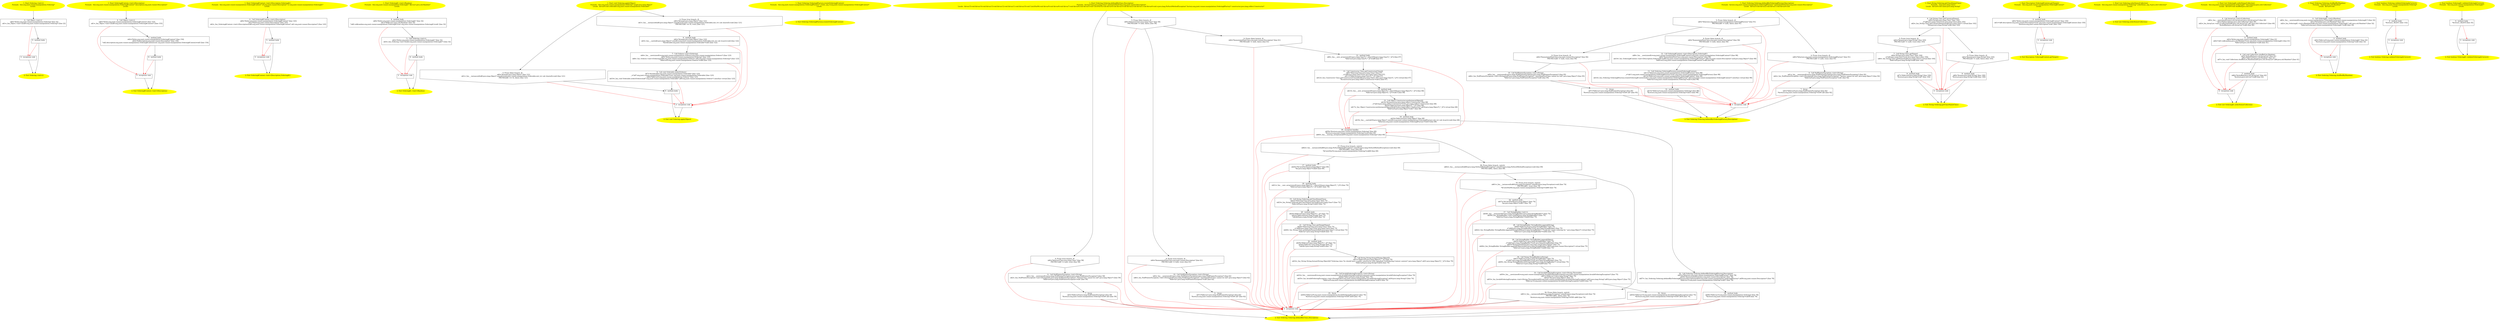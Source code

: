 /* @generated */
digraph cfg {
"org.junit.runner.manipulation.Ordering.<init>().5ee594b8265990193442d0db067e5f46_1" [label="1: Start Ordering.<init>()\nFormals:  this:org.junit.runner.manipulation.Ordering*\nLocals:  \n  " color=yellow style=filled]
	

	 "org.junit.runner.manipulation.Ordering.<init>().5ee594b8265990193442d0db067e5f46_1" -> "org.junit.runner.manipulation.Ordering.<init>().5ee594b8265990193442d0db067e5f46_4" ;
"org.junit.runner.manipulation.Ordering.<init>().5ee594b8265990193442d0db067e5f46_2" [label="2: Exit Ordering.<init>() \n  " color=yellow style=filled]
	

"org.junit.runner.manipulation.Ordering.<init>().5ee594b8265990193442d0db067e5f46_3" [label="3:  exceptions sink \n  " shape="box"]
	

	 "org.junit.runner.manipulation.Ordering.<init>().5ee594b8265990193442d0db067e5f46_3" -> "org.junit.runner.manipulation.Ordering.<init>().5ee594b8265990193442d0db067e5f46_2" ;
"org.junit.runner.manipulation.Ordering.<init>().5ee594b8265990193442d0db067e5f46_4" [label="4:  Call Object.<init>() \n   n$0=*&this:org.junit.runner.manipulation.Ordering* [line 22]\n  n$1=_fun_Object.<init>()(n$0:org.junit.runner.manipulation.Ordering*) [line 22]\n " shape="box"]
	

	 "org.junit.runner.manipulation.Ordering.<init>().5ee594b8265990193442d0db067e5f46_4" -> "org.junit.runner.manipulation.Ordering.<init>().5ee594b8265990193442d0db067e5f46_5" ;
	 "org.junit.runner.manipulation.Ordering.<init>().5ee594b8265990193442d0db067e5f46_4" -> "org.junit.runner.manipulation.Ordering.<init>().5ee594b8265990193442d0db067e5f46_3" [color="red" ];
"org.junit.runner.manipulation.Ordering.<init>().5ee594b8265990193442d0db067e5f46_5" [label="5:  method_body \n  " shape="box"]
	

	 "org.junit.runner.manipulation.Ordering.<init>().5ee594b8265990193442d0db067e5f46_5" -> "org.junit.runner.manipulation.Ordering.<init>().5ee594b8265990193442d0db067e5f46_2" ;
	 "org.junit.runner.manipulation.Ordering.<init>().5ee594b8265990193442d0db067e5f46_5" -> "org.junit.runner.manipulation.Ordering.<init>().5ee594b8265990193442d0db067e5f46_3" [color="red" ];
"org.junit.runner.manipulation.Ordering$Context.<init>(org.junit.runner.Description).159784c9bdae1dd35a050d8460a28957_1" [label="1: Start Ordering$Context.<init>(Description)\nFormals:  this:org.junit.runner.manipulation.Ordering$Context* description:org.junit.runner.Description*\nLocals:  \n  " color=yellow style=filled]
	

	 "org.junit.runner.manipulation.Ordering$Context.<init>(org.junit.runner.Description).159784c9bdae1dd35a050d8460a28957_1" -> "org.junit.runner.manipulation.Ordering$Context.<init>(org.junit.runner.Description).159784c9bdae1dd35a050d8460a28957_4" ;
"org.junit.runner.manipulation.Ordering$Context.<init>(org.junit.runner.Description).159784c9bdae1dd35a050d8460a28957_2" [label="2: Exit Ordering$Context.<init>(Description) \n  " color=yellow style=filled]
	

"org.junit.runner.manipulation.Ordering$Context.<init>(org.junit.runner.Description).159784c9bdae1dd35a050d8460a28957_3" [label="3:  exceptions sink \n  " shape="box"]
	

	 "org.junit.runner.manipulation.Ordering$Context.<init>(org.junit.runner.Description).159784c9bdae1dd35a050d8460a28957_3" -> "org.junit.runner.manipulation.Ordering$Context.<init>(org.junit.runner.Description).159784c9bdae1dd35a050d8460a28957_2" ;
"org.junit.runner.manipulation.Ordering$Context.<init>(org.junit.runner.Description).159784c9bdae1dd35a050d8460a28957_4" [label="4:  Call Object.<init>() \n   n$0=*&this:org.junit.runner.manipulation.Ordering$Context* [line 153]\n  n$1=_fun_Object.<init>()(n$0:org.junit.runner.manipulation.Ordering$Context*) [line 153]\n " shape="box"]
	

	 "org.junit.runner.manipulation.Ordering$Context.<init>(org.junit.runner.Description).159784c9bdae1dd35a050d8460a28957_4" -> "org.junit.runner.manipulation.Ordering$Context.<init>(org.junit.runner.Description).159784c9bdae1dd35a050d8460a28957_5" ;
	 "org.junit.runner.manipulation.Ordering$Context.<init>(org.junit.runner.Description).159784c9bdae1dd35a050d8460a28957_4" -> "org.junit.runner.manipulation.Ordering$Context.<init>(org.junit.runner.Description).159784c9bdae1dd35a050d8460a28957_3" [color="red" ];
"org.junit.runner.manipulation.Ordering$Context.<init>(org.junit.runner.Description).159784c9bdae1dd35a050d8460a28957_5" [label="5:  method_body \n   n$2=*&this:org.junit.runner.manipulation.Ordering$Context* [line 154]\n  n$3=*&description:org.junit.runner.Description* [line 154]\n  *n$2.description:org.junit.runner.manipulation.Ordering$Context(root org.junit.runner.manipulation.Ordering$Context)=n$3 [line 154]\n " shape="box"]
	

	 "org.junit.runner.manipulation.Ordering$Context.<init>(org.junit.runner.Description).159784c9bdae1dd35a050d8460a28957_5" -> "org.junit.runner.manipulation.Ordering$Context.<init>(org.junit.runner.Description).159784c9bdae1dd35a050d8460a28957_6" ;
	 "org.junit.runner.manipulation.Ordering$Context.<init>(org.junit.runner.Description).159784c9bdae1dd35a050d8460a28957_5" -> "org.junit.runner.manipulation.Ordering$Context.<init>(org.junit.runner.Description).159784c9bdae1dd35a050d8460a28957_3" [color="red" ];
"org.junit.runner.manipulation.Ordering$Context.<init>(org.junit.runner.Description).159784c9bdae1dd35a050d8460a28957_6" [label="6:  method_body \n  " shape="box"]
	

	 "org.junit.runner.manipulation.Ordering$Context.<init>(org.junit.runner.Description).159784c9bdae1dd35a050d8460a28957_6" -> "org.junit.runner.manipulation.Ordering$Context.<init>(org.junit.runner.Description).159784c9bdae1dd35a050d8460a28957_2" ;
	 "org.junit.runner.manipulation.Ordering$Context.<init>(org.junit.runner.Description).159784c9bdae1dd35a050d8460a28957_6" -> "org.junit.runner.manipulation.Ordering$Context.<init>(org.junit.runner.Description).159784c9bdae1dd35a050d8460a28957_3" [color="red" ];
"org.junit.runner.manipulation.Ordering$Context.<init>(org.junit.runner.Description,org.junit.runner..e1424459443428638a09fa1c684e2595_1" [label="1: Start Ordering$Context.<init>(Description,Ordering$1)\nFormals:  this:org.junit.runner.manipulation.Ordering$Context* x0:org.junit.runner.Description* x1:org.junit.runner.manipulation.Ordering$1*\nLocals:  \n  " color=yellow style=filled]
	

	 "org.junit.runner.manipulation.Ordering$Context.<init>(org.junit.runner.Description,org.junit.runner..e1424459443428638a09fa1c684e2595_1" -> "org.junit.runner.manipulation.Ordering$Context.<init>(org.junit.runner.Description,org.junit.runner..e1424459443428638a09fa1c684e2595_4" ;
"org.junit.runner.manipulation.Ordering$Context.<init>(org.junit.runner.Description,org.junit.runner..e1424459443428638a09fa1c684e2595_2" [label="2: Exit Ordering$Context.<init>(Description,Ordering$1) \n  " color=yellow style=filled]
	

"org.junit.runner.manipulation.Ordering$Context.<init>(org.junit.runner.Description,org.junit.runner..e1424459443428638a09fa1c684e2595_3" [label="3:  exceptions sink \n  " shape="box"]
	

	 "org.junit.runner.manipulation.Ordering$Context.<init>(org.junit.runner.Description,org.junit.runner..e1424459443428638a09fa1c684e2595_3" -> "org.junit.runner.manipulation.Ordering$Context.<init>(org.junit.runner.Description,org.junit.runner..e1424459443428638a09fa1c684e2595_2" ;
"org.junit.runner.manipulation.Ordering$Context.<init>(org.junit.runner.Description,org.junit.runner..e1424459443428638a09fa1c684e2595_4" [label="4:  Call Ordering$Context.<init>(Description) \n   n$0=*&this:org.junit.runner.manipulation.Ordering$Context* [line 143]\n  n$1=*&x0:org.junit.runner.Description* [line 143]\n  n$2=_fun_Ordering$Context.<init>(Description)(n$0:org.junit.runner.manipulation.Ordering$Context*,n$1:org.junit.runner.Description*) [line 143]\n " shape="box"]
	

	 "org.junit.runner.manipulation.Ordering$Context.<init>(org.junit.runner.Description,org.junit.runner..e1424459443428638a09fa1c684e2595_4" -> "org.junit.runner.manipulation.Ordering$Context.<init>(org.junit.runner.Description,org.junit.runner..e1424459443428638a09fa1c684e2595_5" ;
	 "org.junit.runner.manipulation.Ordering$Context.<init>(org.junit.runner.Description,org.junit.runner..e1424459443428638a09fa1c684e2595_4" -> "org.junit.runner.manipulation.Ordering$Context.<init>(org.junit.runner.Description,org.junit.runner..e1424459443428638a09fa1c684e2595_3" [color="red" ];
"org.junit.runner.manipulation.Ordering$Context.<init>(org.junit.runner.Description,org.junit.runner..e1424459443428638a09fa1c684e2595_5" [label="5:  method_body \n  " shape="box"]
	

	 "org.junit.runner.manipulation.Ordering$Context.<init>(org.junit.runner.Description,org.junit.runner..e1424459443428638a09fa1c684e2595_5" -> "org.junit.runner.manipulation.Ordering$Context.<init>(org.junit.runner.Description,org.junit.runner..e1424459443428638a09fa1c684e2595_2" ;
	 "org.junit.runner.manipulation.Ordering$Context.<init>(org.junit.runner.Description,org.junit.runner..e1424459443428638a09fa1c684e2595_5" -> "org.junit.runner.manipulation.Ordering$Context.<init>(org.junit.runner.Description,org.junit.runner..e1424459443428638a09fa1c684e2595_3" [color="red" ];
"org.junit.runner.manipulation.Ordering$1.<init>(java.util.Random).975a0a50cc097d5c1189405f1e2497c6_1" [label="1: Start Ordering$1.<init>(Random)\nFormals:  this:org.junit.runner.manipulation.Ordering$1* $bcvar1:java.util.Random*\nLocals:  \n  " color=yellow style=filled]
	

	 "org.junit.runner.manipulation.Ordering$1.<init>(java.util.Random).975a0a50cc097d5c1189405f1e2497c6_1" -> "org.junit.runner.manipulation.Ordering$1.<init>(java.util.Random).975a0a50cc097d5c1189405f1e2497c6_4" ;
"org.junit.runner.manipulation.Ordering$1.<init>(java.util.Random).975a0a50cc097d5c1189405f1e2497c6_2" [label="2: Exit Ordering$1.<init>(Random) \n  " color=yellow style=filled]
	

"org.junit.runner.manipulation.Ordering$1.<init>(java.util.Random).975a0a50cc097d5c1189405f1e2497c6_3" [label="3:  exceptions sink \n  " shape="box"]
	

	 "org.junit.runner.manipulation.Ordering$1.<init>(java.util.Random).975a0a50cc097d5c1189405f1e2497c6_3" -> "org.junit.runner.manipulation.Ordering$1.<init>(java.util.Random).975a0a50cc097d5c1189405f1e2497c6_2" ;
"org.junit.runner.manipulation.Ordering$1.<init>(java.util.Random).975a0a50cc097d5c1189405f1e2497c6_4" [label="4:  method_body \n   n$0=*&this:org.junit.runner.manipulation.Ordering$1* [line 32]\n  n$1=*&$bcvar1:java.util.Random* [line 32]\n  *n$0.val$random:org.junit.runner.manipulation.Ordering$1(root org.junit.runner.manipulation.Ordering$1)=n$1 [line 32]\n " shape="box"]
	

	 "org.junit.runner.manipulation.Ordering$1.<init>(java.util.Random).975a0a50cc097d5c1189405f1e2497c6_4" -> "org.junit.runner.manipulation.Ordering$1.<init>(java.util.Random).975a0a50cc097d5c1189405f1e2497c6_5" ;
	 "org.junit.runner.manipulation.Ordering$1.<init>(java.util.Random).975a0a50cc097d5c1189405f1e2497c6_4" -> "org.junit.runner.manipulation.Ordering$1.<init>(java.util.Random).975a0a50cc097d5c1189405f1e2497c6_3" [color="red" ];
"org.junit.runner.manipulation.Ordering$1.<init>(java.util.Random).975a0a50cc097d5c1189405f1e2497c6_5" [label="5:  Call Ordering.<init>() \n   n$2=*&this:org.junit.runner.manipulation.Ordering$1* [line 32]\n  n$3=_fun_Ordering.<init>()(n$2:org.junit.runner.manipulation.Ordering$1*) [line 32]\n " shape="box"]
	

	 "org.junit.runner.manipulation.Ordering$1.<init>(java.util.Random).975a0a50cc097d5c1189405f1e2497c6_5" -> "org.junit.runner.manipulation.Ordering$1.<init>(java.util.Random).975a0a50cc097d5c1189405f1e2497c6_6" ;
	 "org.junit.runner.manipulation.Ordering$1.<init>(java.util.Random).975a0a50cc097d5c1189405f1e2497c6_5" -> "org.junit.runner.manipulation.Ordering$1.<init>(java.util.Random).975a0a50cc097d5c1189405f1e2497c6_3" [color="red" ];
"org.junit.runner.manipulation.Ordering$1.<init>(java.util.Random).975a0a50cc097d5c1189405f1e2497c6_6" [label="6:  method_body \n  " shape="box"]
	

	 "org.junit.runner.manipulation.Ordering$1.<init>(java.util.Random).975a0a50cc097d5c1189405f1e2497c6_6" -> "org.junit.runner.manipulation.Ordering$1.<init>(java.util.Random).975a0a50cc097d5c1189405f1e2497c6_2" ;
	 "org.junit.runner.manipulation.Ordering$1.<init>(java.util.Random).975a0a50cc097d5c1189405f1e2497c6_6" -> "org.junit.runner.manipulation.Ordering$1.<init>(java.util.Random).975a0a50cc097d5c1189405f1e2497c6_3" [color="red" ];
"org.junit.runner.manipulation.Ordering.apply(java.lang.Object):void.545980b3ecde8ecc3ada3edbcca79002_1" [label="1: Start void Ordering.apply(Object)\nFormals:  this:org.junit.runner.manipulation.Ordering* target:java.lang.Object*\nLocals:  $irvar0:void orderable:org.junit.runner.manipulation.Orderable* \n  " color=yellow style=filled]
	

	 "org.junit.runner.manipulation.Ordering.apply(java.lang.Object):void.545980b3ecde8ecc3ada3edbcca79002_1" -> "org.junit.runner.manipulation.Ordering.apply(java.lang.Object):void.545980b3ecde8ecc3ada3edbcca79002_4" ;
	 "org.junit.runner.manipulation.Ordering.apply(java.lang.Object):void.545980b3ecde8ecc3ada3edbcca79002_1" -> "org.junit.runner.manipulation.Ordering.apply(java.lang.Object):void.545980b3ecde8ecc3ada3edbcca79002_5" ;
"org.junit.runner.manipulation.Ordering.apply(java.lang.Object):void.545980b3ecde8ecc3ada3edbcca79002_2" [label="2: Exit void Ordering.apply(Object) \n  " color=yellow style=filled]
	

"org.junit.runner.manipulation.Ordering.apply(java.lang.Object):void.545980b3ecde8ecc3ada3edbcca79002_3" [label="3:  exceptions sink \n  " shape="box"]
	

	 "org.junit.runner.manipulation.Ordering.apply(java.lang.Object):void.545980b3ecde8ecc3ada3edbcca79002_3" -> "org.junit.runner.manipulation.Ordering.apply(java.lang.Object):void.545980b3ecde8ecc3ada3edbcca79002_2" ;
"org.junit.runner.manipulation.Ordering.apply(java.lang.Object):void.545980b3ecde8ecc3ada3edbcca79002_4" [label="4: Prune (true branch, if) \n   n$0=*&target:java.lang.Object* [line 121]\n  n$1=_fun___instanceof(n$0:java.lang.Object*,sizeof(t=org.junit.runner.manipulation.Orderable;sub_t=( sub )(instof)):void) [line 121]\n  PRUNE(!(n$1 == 0), true); [line 121]\n " shape="invhouse"]
	

	 "org.junit.runner.manipulation.Ordering.apply(java.lang.Object):void.545980b3ecde8ecc3ada3edbcca79002_4" -> "org.junit.runner.manipulation.Ordering.apply(java.lang.Object):void.545980b3ecde8ecc3ada3edbcca79002_6" ;
	 "org.junit.runner.manipulation.Ordering.apply(java.lang.Object):void.545980b3ecde8ecc3ada3edbcca79002_4" -> "org.junit.runner.manipulation.Ordering.apply(java.lang.Object):void.545980b3ecde8ecc3ada3edbcca79002_3" [color="red" ];
"org.junit.runner.manipulation.Ordering.apply(java.lang.Object):void.545980b3ecde8ecc3ada3edbcca79002_5" [label="5: Prune (false branch, if) \n   n$0=*&target:java.lang.Object* [line 121]\n  n$1=_fun___instanceof(n$0:java.lang.Object*,sizeof(t=org.junit.runner.manipulation.Orderable;sub_t=( sub )(instof)):void) [line 121]\n  PRUNE((n$1 == 0), false); [line 121]\n " shape="invhouse"]
	

	 "org.junit.runner.manipulation.Ordering.apply(java.lang.Object):void.545980b3ecde8ecc3ada3edbcca79002_5" -> "org.junit.runner.manipulation.Ordering.apply(java.lang.Object):void.545980b3ecde8ecc3ada3edbcca79002_9" ;
	 "org.junit.runner.manipulation.Ordering.apply(java.lang.Object):void.545980b3ecde8ecc3ada3edbcca79002_5" -> "org.junit.runner.manipulation.Ordering.apply(java.lang.Object):void.545980b3ecde8ecc3ada3edbcca79002_3" [color="red" ];
"org.junit.runner.manipulation.Ordering.apply(java.lang.Object):void.545980b3ecde8ecc3ada3edbcca79002_6" [label="6:  method_body \n   n$2=*&target:java.lang.Object* [line 122]\n  n$3=_fun___cast(n$2:java.lang.Object*,sizeof(t=org.junit.runner.manipulation.Orderable;sub_t=( sub )(cast)):void) [line 122]\n  *&orderable:org.junit.runner.manipulation.Orderable*=n$3 [line 122]\n " shape="box"]
	

	 "org.junit.runner.manipulation.Ordering.apply(java.lang.Object):void.545980b3ecde8ecc3ada3edbcca79002_6" -> "org.junit.runner.manipulation.Ordering.apply(java.lang.Object):void.545980b3ecde8ecc3ada3edbcca79002_7" ;
	 "org.junit.runner.manipulation.Ordering.apply(java.lang.Object):void.545980b3ecde8ecc3ada3edbcca79002_6" -> "org.junit.runner.manipulation.Ordering.apply(java.lang.Object):void.545980b3ecde8ecc3ada3edbcca79002_3" [color="red" ];
"org.junit.runner.manipulation.Ordering.apply(java.lang.Object):void.545980b3ecde8ecc3ada3edbcca79002_7" [label="7:  Call Orderer.<init>(Ordering) \n   n$4=_fun___new(sizeof(t=org.junit.runner.manipulation.Orderer):org.junit.runner.manipulation.Orderer*) [line 123]\n  n$5=*&this:org.junit.runner.manipulation.Ordering* [line 123]\n  n$6=_fun_Orderer.<init>(Ordering)(n$4:org.junit.runner.manipulation.Orderer*,n$5:org.junit.runner.manipulation.Ordering*) [line 123]\n  *&$irvar0:org.junit.runner.manipulation.Orderer*=n$4 [line 123]\n " shape="box"]
	

	 "org.junit.runner.manipulation.Ordering.apply(java.lang.Object):void.545980b3ecde8ecc3ada3edbcca79002_7" -> "org.junit.runner.manipulation.Ordering.apply(java.lang.Object):void.545980b3ecde8ecc3ada3edbcca79002_8" ;
	 "org.junit.runner.manipulation.Ordering.apply(java.lang.Object):void.545980b3ecde8ecc3ada3edbcca79002_7" -> "org.junit.runner.manipulation.Ordering.apply(java.lang.Object):void.545980b3ecde8ecc3ada3edbcca79002_3" [color="red" ];
"org.junit.runner.manipulation.Ordering.apply(java.lang.Object):void.545980b3ecde8ecc3ada3edbcca79002_8" [label="8:  Call void Orderable.order(Orderer) \n   n$7=*&orderable:org.junit.runner.manipulation.Orderable* [line 123]\n  _=*n$7:org.junit.runner.manipulation.Orderable*(root org.junit.runner.manipulation.Orderable) [line 123]\n  n$9=*&$irvar0:org.junit.runner.manipulation.Orderer* [line 123]\n  n$10=_fun_void Orderable.order(Orderer)(n$7:org.junit.runner.manipulation.Orderable*,n$9:org.junit.runner.manipulation.Orderer*) interface virtual [line 123]\n " shape="box"]
	

	 "org.junit.runner.manipulation.Ordering.apply(java.lang.Object):void.545980b3ecde8ecc3ada3edbcca79002_8" -> "org.junit.runner.manipulation.Ordering.apply(java.lang.Object):void.545980b3ecde8ecc3ada3edbcca79002_9" ;
	 "org.junit.runner.manipulation.Ordering.apply(java.lang.Object):void.545980b3ecde8ecc3ada3edbcca79002_8" -> "org.junit.runner.manipulation.Ordering.apply(java.lang.Object):void.545980b3ecde8ecc3ada3edbcca79002_3" [color="red" ];
"org.junit.runner.manipulation.Ordering.apply(java.lang.Object):void.545980b3ecde8ecc3ada3edbcca79002_9" [label="9:  method_body \n  " shape="box"]
	

	 "org.junit.runner.manipulation.Ordering.apply(java.lang.Object):void.545980b3ecde8ecc3ada3edbcca79002_9" -> "org.junit.runner.manipulation.Ordering.apply(java.lang.Object):void.545980b3ecde8ecc3ada3edbcca79002_2" ;
	 "org.junit.runner.manipulation.Ordering.apply(java.lang.Object):void.545980b3ecde8ecc3ada3edbcca79002_9" -> "org.junit.runner.manipulation.Ordering.apply(java.lang.Object):void.545980b3ecde8ecc3ada3edbcca79002_3" [color="red" ];
"org.junit.runner.manipulation.Ordering$Factory.create(org.junit.runner.manipulation.Ordering$Context.e459e68dfd8e1dc21b6b779b9f7e68fc_1" [label="1: Start Ordering Ordering$Factory.create(Ordering$Context)\nFormals:  this:org.junit.runner.manipulation.Ordering$Factory* create_arg_0:org.junit.runner.manipulation.Ordering$Context*\nLocals:  \n  " color=yellow style=filled]
	

	 "org.junit.runner.manipulation.Ordering$Factory.create(org.junit.runner.manipulation.Ordering$Context.e459e68dfd8e1dc21b6b779b9f7e68fc_1" -> "org.junit.runner.manipulation.Ordering$Factory.create(org.junit.runner.manipulation.Ordering$Context.e459e68dfd8e1dc21b6b779b9f7e68fc_2" ;
"org.junit.runner.manipulation.Ordering$Factory.create(org.junit.runner.manipulation.Ordering$Context.e459e68dfd8e1dc21b6b779b9f7e68fc_2" [label="2: Exit Ordering Ordering$Factory.create(Ordering$Context) \n  " color=yellow style=filled]
	

"org.junit.runner.manipulation.Ordering.definedBy(java.lang.Class,org.junit.runner.Description):org.j.ead32ff2f32202cc7ca516853247a046_1" [label="1: Start Ordering Ordering.definedBy(Class,Description)\nFormals:  factoryClass:java.lang.Class* annotatedTestClass:org.junit.runner.Description*\nLocals:  $irvar15:void $irvar14:void $irvar13:void $irvar12:void $irvar11:void $irvar10:void CatchVar84:void $irvar9:void $irvar8:void $irvar7:void $irvar6:void $irvar5:void CatchVar52:void $irvar4:void $irvar3:void $irvar2:void $irvar1:void $irvar0:void e:java.lang.NoSuchMethodException* factory:org.junit.runner.manipulation.Ordering$Factory* constructor:java.lang.reflect.Constructor* \n  " color=yellow style=filled]
	

	 "org.junit.runner.manipulation.Ordering.definedBy(java.lang.Class,org.junit.runner.Description):org.j.ead32ff2f32202cc7ca516853247a046_1" -> "org.junit.runner.manipulation.Ordering.definedBy(java.lang.Class,org.junit.runner.Description):org.j.ead32ff2f32202cc7ca516853247a046_4" ;
	 "org.junit.runner.manipulation.Ordering.definedBy(java.lang.Class,org.junit.runner.Description):org.j.ead32ff2f32202cc7ca516853247a046_1" -> "org.junit.runner.manipulation.Ordering.definedBy(java.lang.Class,org.junit.runner.Description):org.j.ead32ff2f32202cc7ca516853247a046_5" ;
"org.junit.runner.manipulation.Ordering.definedBy(java.lang.Class,org.junit.runner.Description):org.j.ead32ff2f32202cc7ca516853247a046_2" [label="2: Exit Ordering Ordering.definedBy(Class,Description) \n  " color=yellow style=filled]
	

"org.junit.runner.manipulation.Ordering.definedBy(java.lang.Class,org.junit.runner.Description):org.j.ead32ff2f32202cc7ca516853247a046_3" [label="3:  exceptions sink \n  " shape="box"]
	

	 "org.junit.runner.manipulation.Ordering.definedBy(java.lang.Class,org.junit.runner.Description):org.j.ead32ff2f32202cc7ca516853247a046_3" -> "org.junit.runner.manipulation.Ordering.definedBy(java.lang.Class,org.junit.runner.Description):org.j.ead32ff2f32202cc7ca516853247a046_2" ;
"org.junit.runner.manipulation.Ordering.definedBy(java.lang.Class,org.junit.runner.Description):org.j.ead32ff2f32202cc7ca516853247a046_4" [label="4: Prune (true branch, if) \n   n$0=*&factoryClass:java.lang.Class* [line 58]\n  PRUNE(!(n$0 != null), true); [line 58]\n " shape="invhouse"]
	

	 "org.junit.runner.manipulation.Ordering.definedBy(java.lang.Class,org.junit.runner.Description):org.j.ead32ff2f32202cc7ca516853247a046_4" -> "org.junit.runner.manipulation.Ordering.definedBy(java.lang.Class,org.junit.runner.Description):org.j.ead32ff2f32202cc7ca516853247a046_6" ;
	 "org.junit.runner.manipulation.Ordering.definedBy(java.lang.Class,org.junit.runner.Description):org.j.ead32ff2f32202cc7ca516853247a046_4" -> "org.junit.runner.manipulation.Ordering.definedBy(java.lang.Class,org.junit.runner.Description):org.j.ead32ff2f32202cc7ca516853247a046_3" [color="red" ];
"org.junit.runner.manipulation.Ordering.definedBy(java.lang.Class,org.junit.runner.Description):org.j.ead32ff2f32202cc7ca516853247a046_5" [label="5: Prune (false branch, if) \n   n$0=*&factoryClass:java.lang.Class* [line 58]\n  PRUNE((n$0 != null), false); [line 58]\n " shape="invhouse"]
	

	 "org.junit.runner.manipulation.Ordering.definedBy(java.lang.Class,org.junit.runner.Description):org.j.ead32ff2f32202cc7ca516853247a046_5" -> "org.junit.runner.manipulation.Ordering.definedBy(java.lang.Class,org.junit.runner.Description):org.j.ead32ff2f32202cc7ca516853247a046_8" ;
	 "org.junit.runner.manipulation.Ordering.definedBy(java.lang.Class,org.junit.runner.Description):org.j.ead32ff2f32202cc7ca516853247a046_5" -> "org.junit.runner.manipulation.Ordering.definedBy(java.lang.Class,org.junit.runner.Description):org.j.ead32ff2f32202cc7ca516853247a046_9" ;
	 "org.junit.runner.manipulation.Ordering.definedBy(java.lang.Class,org.junit.runner.Description):org.j.ead32ff2f32202cc7ca516853247a046_5" -> "org.junit.runner.manipulation.Ordering.definedBy(java.lang.Class,org.junit.runner.Description):org.j.ead32ff2f32202cc7ca516853247a046_3" [color="red" ];
"org.junit.runner.manipulation.Ordering.definedBy(java.lang.Class,org.junit.runner.Description):org.j.ead32ff2f32202cc7ca516853247a046_6" [label="6:  Call NullPointerException.<init>(String) \n   n$1=_fun___new(sizeof(t=java.lang.NullPointerException):java.lang.NullPointerException*) [line 59]\n  n$2=_fun_NullPointerException.<init>(String)(n$1:java.lang.NullPointerException*,\"factoryClass cannot be null\":java.lang.Object*) [line 59]\n  *&$irvar0:java.lang.NullPointerException*=n$1 [line 59]\n " shape="box"]
	

	 "org.junit.runner.manipulation.Ordering.definedBy(java.lang.Class,org.junit.runner.Description):org.j.ead32ff2f32202cc7ca516853247a046_6" -> "org.junit.runner.manipulation.Ordering.definedBy(java.lang.Class,org.junit.runner.Description):org.j.ead32ff2f32202cc7ca516853247a046_7" ;
	 "org.junit.runner.manipulation.Ordering.definedBy(java.lang.Class,org.junit.runner.Description):org.j.ead32ff2f32202cc7ca516853247a046_6" -> "org.junit.runner.manipulation.Ordering.definedBy(java.lang.Class,org.junit.runner.Description):org.j.ead32ff2f32202cc7ca516853247a046_3" [color="red" ];
"org.junit.runner.manipulation.Ordering.definedBy(java.lang.Class,org.junit.runner.Description):org.j.ead32ff2f32202cc7ca516853247a046_7" [label="7:  throw \n   n$3=*&$irvar0:java.lang.NullPointerException* [line 59]\n  *&return:org.junit.runner.manipulation.Ordering*=EXN n$3 [line 59]\n " shape="box"]
	

	 "org.junit.runner.manipulation.Ordering.definedBy(java.lang.Class,org.junit.runner.Description):org.j.ead32ff2f32202cc7ca516853247a046_7" -> "org.junit.runner.manipulation.Ordering.definedBy(java.lang.Class,org.junit.runner.Description):org.j.ead32ff2f32202cc7ca516853247a046_2" ;
	 "org.junit.runner.manipulation.Ordering.definedBy(java.lang.Class,org.junit.runner.Description):org.j.ead32ff2f32202cc7ca516853247a046_7" -> "org.junit.runner.manipulation.Ordering.definedBy(java.lang.Class,org.junit.runner.Description):org.j.ead32ff2f32202cc7ca516853247a046_3" [color="red" ];
"org.junit.runner.manipulation.Ordering.definedBy(java.lang.Class,org.junit.runner.Description):org.j.ead32ff2f32202cc7ca516853247a046_8" [label="8: Prune (true branch, if) \n   n$4=*&annotatedTestClass:org.junit.runner.Description* [line 61]\n  PRUNE(!(n$4 != null), true); [line 61]\n " shape="invhouse"]
	

	 "org.junit.runner.manipulation.Ordering.definedBy(java.lang.Class,org.junit.runner.Description):org.j.ead32ff2f32202cc7ca516853247a046_8" -> "org.junit.runner.manipulation.Ordering.definedBy(java.lang.Class,org.junit.runner.Description):org.j.ead32ff2f32202cc7ca516853247a046_10" ;
	 "org.junit.runner.manipulation.Ordering.definedBy(java.lang.Class,org.junit.runner.Description):org.j.ead32ff2f32202cc7ca516853247a046_8" -> "org.junit.runner.manipulation.Ordering.definedBy(java.lang.Class,org.junit.runner.Description):org.j.ead32ff2f32202cc7ca516853247a046_3" [color="red" ];
"org.junit.runner.manipulation.Ordering.definedBy(java.lang.Class,org.junit.runner.Description):org.j.ead32ff2f32202cc7ca516853247a046_9" [label="9: Prune (false branch, if) \n   n$4=*&annotatedTestClass:org.junit.runner.Description* [line 61]\n  PRUNE((n$4 != null), false); [line 61]\n " shape="invhouse"]
	

	 "org.junit.runner.manipulation.Ordering.definedBy(java.lang.Class,org.junit.runner.Description):org.j.ead32ff2f32202cc7ca516853247a046_9" -> "org.junit.runner.manipulation.Ordering.definedBy(java.lang.Class,org.junit.runner.Description):org.j.ead32ff2f32202cc7ca516853247a046_12" ;
	 "org.junit.runner.manipulation.Ordering.definedBy(java.lang.Class,org.junit.runner.Description):org.j.ead32ff2f32202cc7ca516853247a046_9" -> "org.junit.runner.manipulation.Ordering.definedBy(java.lang.Class,org.junit.runner.Description):org.j.ead32ff2f32202cc7ca516853247a046_3" [color="red" ];
"org.junit.runner.manipulation.Ordering.definedBy(java.lang.Class,org.junit.runner.Description):org.j.ead32ff2f32202cc7ca516853247a046_10" [label="10:  Call NullPointerException.<init>(String) \n   n$5=_fun___new(sizeof(t=java.lang.NullPointerException):java.lang.NullPointerException*) [line 62]\n  n$6=_fun_NullPointerException.<init>(String)(n$5:java.lang.NullPointerException*,\"annotatedTestClass cannot be null\":java.lang.Object*) [line 62]\n  *&$irvar1:java.lang.NullPointerException*=n$5 [line 62]\n " shape="box"]
	

	 "org.junit.runner.manipulation.Ordering.definedBy(java.lang.Class,org.junit.runner.Description):org.j.ead32ff2f32202cc7ca516853247a046_10" -> "org.junit.runner.manipulation.Ordering.definedBy(java.lang.Class,org.junit.runner.Description):org.j.ead32ff2f32202cc7ca516853247a046_11" ;
	 "org.junit.runner.manipulation.Ordering.definedBy(java.lang.Class,org.junit.runner.Description):org.j.ead32ff2f32202cc7ca516853247a046_10" -> "org.junit.runner.manipulation.Ordering.definedBy(java.lang.Class,org.junit.runner.Description):org.j.ead32ff2f32202cc7ca516853247a046_3" [color="red" ];
"org.junit.runner.manipulation.Ordering.definedBy(java.lang.Class,org.junit.runner.Description):org.j.ead32ff2f32202cc7ca516853247a046_11" [label="11:  throw \n   n$7=*&$irvar1:java.lang.NullPointerException* [line 62]\n  *&return:org.junit.runner.manipulation.Ordering*=EXN n$7 [line 62]\n " shape="box"]
	

	 "org.junit.runner.manipulation.Ordering.definedBy(java.lang.Class,org.junit.runner.Description):org.j.ead32ff2f32202cc7ca516853247a046_11" -> "org.junit.runner.manipulation.Ordering.definedBy(java.lang.Class,org.junit.runner.Description):org.j.ead32ff2f32202cc7ca516853247a046_2" ;
	 "org.junit.runner.manipulation.Ordering.definedBy(java.lang.Class,org.junit.runner.Description):org.j.ead32ff2f32202cc7ca516853247a046_11" -> "org.junit.runner.manipulation.Ordering.definedBy(java.lang.Class,org.junit.runner.Description):org.j.ead32ff2f32202cc7ca516853247a046_3" [color="red" ];
"org.junit.runner.manipulation.Ordering.definedBy(java.lang.Class,org.junit.runner.Description):org.j.ead32ff2f32202cc7ca516853247a046_12" [label="12:  method_body \n   n$8=_fun___new_array(sizeof(t=java.lang.Class*[_*_];len=[0]):java.lang.Class*[_*_](*)) [line 67]\n  *&$irvar2:java.lang.Class*[_*_](*)=n$8 [line 67]\n " shape="box"]
	

	 "org.junit.runner.manipulation.Ordering.definedBy(java.lang.Class,org.junit.runner.Description):org.j.ead32ff2f32202cc7ca516853247a046_12" -> "org.junit.runner.manipulation.Ordering.definedBy(java.lang.Class,org.junit.runner.Description):org.j.ead32ff2f32202cc7ca516853247a046_13" ;
	 "org.junit.runner.manipulation.Ordering.definedBy(java.lang.Class,org.junit.runner.Description):org.j.ead32ff2f32202cc7ca516853247a046_12" -> "org.junit.runner.manipulation.Ordering.definedBy(java.lang.Class,org.junit.runner.Description):org.j.ead32ff2f32202cc7ca516853247a046_39" [color="red" ];
"org.junit.runner.manipulation.Ordering.definedBy(java.lang.Class,org.junit.runner.Description):org.j.ead32ff2f32202cc7ca516853247a046_13" [label="13:  Call Constructor Class.getConstructor(Class[]) \n   n$9=*&factoryClass:java.lang.Class* [line 67]\n  _=*n$9:java.lang.Class*(root java.lang.Class) [line 67]\n  n$11=*&$irvar2:java.lang.Class*[_*_](*) [line 67]\n  n$12=_fun_Constructor Class.getConstructor(Class[])(n$9:java.lang.Class*,n$11:java.lang.Class*[_*_](*)) virtual [line 67]\n  *&constructor:java.lang.reflect.Constructor*=n$12 [line 67]\n " shape="box"]
	

	 "org.junit.runner.manipulation.Ordering.definedBy(java.lang.Class,org.junit.runner.Description):org.j.ead32ff2f32202cc7ca516853247a046_13" -> "org.junit.runner.manipulation.Ordering.definedBy(java.lang.Class,org.junit.runner.Description):org.j.ead32ff2f32202cc7ca516853247a046_14" ;
	 "org.junit.runner.manipulation.Ordering.definedBy(java.lang.Class,org.junit.runner.Description):org.j.ead32ff2f32202cc7ca516853247a046_13" -> "org.junit.runner.manipulation.Ordering.definedBy(java.lang.Class,org.junit.runner.Description):org.j.ead32ff2f32202cc7ca516853247a046_39" [color="red" ];
"org.junit.runner.manipulation.Ordering.definedBy(java.lang.Class,org.junit.runner.Description):org.j.ead32ff2f32202cc7ca516853247a046_14" [label="14:  method_body \n   n$13=_fun___new_array(sizeof(t=java.lang.Object*[_*_];len=[0]):java.lang.Object*[_*_](*)) [line 68]\n  *&$irvar3:java.lang.Object*[_*_](*)=n$13 [line 68]\n " shape="box"]
	

	 "org.junit.runner.manipulation.Ordering.definedBy(java.lang.Class,org.junit.runner.Description):org.j.ead32ff2f32202cc7ca516853247a046_14" -> "org.junit.runner.manipulation.Ordering.definedBy(java.lang.Class,org.junit.runner.Description):org.j.ead32ff2f32202cc7ca516853247a046_15" ;
	 "org.junit.runner.manipulation.Ordering.definedBy(java.lang.Class,org.junit.runner.Description):org.j.ead32ff2f32202cc7ca516853247a046_14" -> "org.junit.runner.manipulation.Ordering.definedBy(java.lang.Class,org.junit.runner.Description):org.j.ead32ff2f32202cc7ca516853247a046_39" [color="red" ];
"org.junit.runner.manipulation.Ordering.definedBy(java.lang.Class,org.junit.runner.Description):org.j.ead32ff2f32202cc7ca516853247a046_15" [label="15:  Call Object Constructor.newInstance(Object[]) \n   n$14=*&constructor:java.lang.reflect.Constructor* [line 68]\n  _=*n$14:java.lang.reflect.Constructor*(root java.lang.reflect.Constructor) [line 68]\n  n$16=*&$irvar3:java.lang.Object*[_*_](*) [line 68]\n  n$17=_fun_Object Constructor.newInstance(Object[])(n$14:java.lang.reflect.Constructor*,n$16:java.lang.Object*[_*_](*)) virtual [line 68]\n  *&$irvar4:java.lang.Object*=n$17 [line 68]\n " shape="box"]
	

	 "org.junit.runner.manipulation.Ordering.definedBy(java.lang.Class,org.junit.runner.Description):org.j.ead32ff2f32202cc7ca516853247a046_15" -> "org.junit.runner.manipulation.Ordering.definedBy(java.lang.Class,org.junit.runner.Description):org.j.ead32ff2f32202cc7ca516853247a046_16" ;
	 "org.junit.runner.manipulation.Ordering.definedBy(java.lang.Class,org.junit.runner.Description):org.j.ead32ff2f32202cc7ca516853247a046_15" -> "org.junit.runner.manipulation.Ordering.definedBy(java.lang.Class,org.junit.runner.Description):org.j.ead32ff2f32202cc7ca516853247a046_39" [color="red" ];
"org.junit.runner.manipulation.Ordering.definedBy(java.lang.Class,org.junit.runner.Description):org.j.ead32ff2f32202cc7ca516853247a046_16" [label="16:  method_body \n   n$18=*&$irvar4:java.lang.Object* [line 68]\n  n$19=_fun___cast(n$18:java.lang.Object*,sizeof(t=org.junit.runner.manipulation.Ordering$Factory;sub_t=( sub )(cast)):void) [line 68]\n  *&factory:org.junit.runner.manipulation.Ordering$Factory*=n$19 [line 68]\n " shape="box"]
	

	 "org.junit.runner.manipulation.Ordering.definedBy(java.lang.Class,org.junit.runner.Description):org.j.ead32ff2f32202cc7ca516853247a046_16" -> "org.junit.runner.manipulation.Ordering.definedBy(java.lang.Class,org.junit.runner.Description):org.j.ead32ff2f32202cc7ca516853247a046_33" ;
	 "org.junit.runner.manipulation.Ordering.definedBy(java.lang.Class,org.junit.runner.Description):org.j.ead32ff2f32202cc7ca516853247a046_16" -> "org.junit.runner.manipulation.Ordering.definedBy(java.lang.Class,org.junit.runner.Description):org.j.ead32ff2f32202cc7ca516853247a046_39" [color="red" ];
"org.junit.runner.manipulation.Ordering.definedBy(java.lang.Class,org.junit.runner.Description):org.j.ead32ff2f32202cc7ca516853247a046_17" [label="17:  method_body \n   n$20=*&CatchVar52:java.lang.Object* [line 69]\n  *&e:java.lang.Object*=n$20 [line 69]\n " shape="box"]
	

	 "org.junit.runner.manipulation.Ordering.definedBy(java.lang.Class,org.junit.runner.Description):org.j.ead32ff2f32202cc7ca516853247a046_17" -> "org.junit.runner.manipulation.Ordering.definedBy(java.lang.Class,org.junit.runner.Description):org.j.ead32ff2f32202cc7ca516853247a046_18" ;
	 "org.junit.runner.manipulation.Ordering.definedBy(java.lang.Class,org.junit.runner.Description):org.j.ead32ff2f32202cc7ca516853247a046_17" -> "org.junit.runner.manipulation.Ordering.definedBy(java.lang.Class,org.junit.runner.Description):org.j.ead32ff2f32202cc7ca516853247a046_3" [color="red" ];
"org.junit.runner.manipulation.Ordering.definedBy(java.lang.Class,org.junit.runner.Description):org.j.ead32ff2f32202cc7ca516853247a046_18" [label="18:  method_body \n   n$21=_fun___new_array(sizeof(t=java.lang.Object*[_*_];len=[2]):java.lang.Object*[_*_](*)) [line 70]\n  *&$irvar5:java.lang.Object*[_*_](*)=n$21 [line 70]\n " shape="box"]
	

	 "org.junit.runner.manipulation.Ordering.definedBy(java.lang.Class,org.junit.runner.Description):org.j.ead32ff2f32202cc7ca516853247a046_18" -> "org.junit.runner.manipulation.Ordering.definedBy(java.lang.Class,org.junit.runner.Description):org.j.ead32ff2f32202cc7ca516853247a046_19" ;
	 "org.junit.runner.manipulation.Ordering.definedBy(java.lang.Class,org.junit.runner.Description):org.j.ead32ff2f32202cc7ca516853247a046_18" -> "org.junit.runner.manipulation.Ordering.definedBy(java.lang.Class,org.junit.runner.Description):org.j.ead32ff2f32202cc7ca516853247a046_3" [color="red" ];
"org.junit.runner.manipulation.Ordering.definedBy(java.lang.Class,org.junit.runner.Description):org.j.ead32ff2f32202cc7ca516853247a046_19" [label="19:  Call String Ordering.getClassName(Class) \n   n$22=*&factoryClass:java.lang.Class* [line 72]\n  n$23=_fun_String Ordering.getClassName(Class)(n$22:java.lang.Class*) [line 72]\n  *&$irvar6:java.lang.String*=n$23 [line 72]\n " shape="box"]
	

	 "org.junit.runner.manipulation.Ordering.definedBy(java.lang.Class,org.junit.runner.Description):org.j.ead32ff2f32202cc7ca516853247a046_19" -> "org.junit.runner.manipulation.Ordering.definedBy(java.lang.Class,org.junit.runner.Description):org.j.ead32ff2f32202cc7ca516853247a046_20" ;
	 "org.junit.runner.manipulation.Ordering.definedBy(java.lang.Class,org.junit.runner.Description):org.j.ead32ff2f32202cc7ca516853247a046_19" -> "org.junit.runner.manipulation.Ordering.definedBy(java.lang.Class,org.junit.runner.Description):org.j.ead32ff2f32202cc7ca516853247a046_3" [color="red" ];
"org.junit.runner.manipulation.Ordering.definedBy(java.lang.Class,org.junit.runner.Description):org.j.ead32ff2f32202cc7ca516853247a046_20" [label="20:  method_body \n   n$24=*&$irvar5:java.lang.Object*[_*_](*) [line 72]\n  n$25=*&$irvar6:java.lang.String* [line 72]\n  *n$24[0]:java.lang.String*=n$25 [line 72]\n " shape="box"]
	

	 "org.junit.runner.manipulation.Ordering.definedBy(java.lang.Class,org.junit.runner.Description):org.j.ead32ff2f32202cc7ca516853247a046_20" -> "org.junit.runner.manipulation.Ordering.definedBy(java.lang.Class,org.junit.runner.Description):org.j.ead32ff2f32202cc7ca516853247a046_21" ;
	 "org.junit.runner.manipulation.Ordering.definedBy(java.lang.Class,org.junit.runner.Description):org.j.ead32ff2f32202cc7ca516853247a046_20" -> "org.junit.runner.manipulation.Ordering.definedBy(java.lang.Class,org.junit.runner.Description):org.j.ead32ff2f32202cc7ca516853247a046_3" [color="red" ];
"org.junit.runner.manipulation.Ordering.definedBy(java.lang.Class,org.junit.runner.Description):org.j.ead32ff2f32202cc7ca516853247a046_21" [label="21:  Call String Class.getSimpleName() \n   n$26=*&factoryClass:java.lang.Class* [line 73]\n  _=*n$26:java.lang.Class*(root java.lang.Class) [line 73]\n  n$28=_fun_String Class.getSimpleName()(n$26:java.lang.Class*) virtual [line 73]\n  *&$irvar7:java.lang.String*=n$28 [line 73]\n " shape="box"]
	

	 "org.junit.runner.manipulation.Ordering.definedBy(java.lang.Class,org.junit.runner.Description):org.j.ead32ff2f32202cc7ca516853247a046_21" -> "org.junit.runner.manipulation.Ordering.definedBy(java.lang.Class,org.junit.runner.Description):org.j.ead32ff2f32202cc7ca516853247a046_22" ;
	 "org.junit.runner.manipulation.Ordering.definedBy(java.lang.Class,org.junit.runner.Description):org.j.ead32ff2f32202cc7ca516853247a046_21" -> "org.junit.runner.manipulation.Ordering.definedBy(java.lang.Class,org.junit.runner.Description):org.j.ead32ff2f32202cc7ca516853247a046_3" [color="red" ];
"org.junit.runner.manipulation.Ordering.definedBy(java.lang.Class,org.junit.runner.Description):org.j.ead32ff2f32202cc7ca516853247a046_22" [label="22:  method_body \n   n$29=*&$irvar5:java.lang.Object*[_*_](*) [line 73]\n  n$30=*&$irvar7:java.lang.String* [line 73]\n  *n$29[1]:java.lang.String*=n$30 [line 73]\n " shape="box"]
	

	 "org.junit.runner.manipulation.Ordering.definedBy(java.lang.Class,org.junit.runner.Description):org.j.ead32ff2f32202cc7ca516853247a046_22" -> "org.junit.runner.manipulation.Ordering.definedBy(java.lang.Class,org.junit.runner.Description):org.j.ead32ff2f32202cc7ca516853247a046_23" ;
	 "org.junit.runner.manipulation.Ordering.definedBy(java.lang.Class,org.junit.runner.Description):org.j.ead32ff2f32202cc7ca516853247a046_22" -> "org.junit.runner.manipulation.Ordering.definedBy(java.lang.Class,org.junit.runner.Description):org.j.ead32ff2f32202cc7ca516853247a046_3" [color="red" ];
"org.junit.runner.manipulation.Ordering.definedBy(java.lang.Class,org.junit.runner.Description):org.j.ead32ff2f32202cc7ca516853247a046_23" [label="23:  Call String String.format(String,Object[]) \n   n$31=*&$irvar5:java.lang.Object*[_*_](*) [line 70]\n  n$32=_fun_String String.format(String,Object[])(\"Ordering class %s should have a public constructor with signature %s(Ordering.Context context)\":java.lang.Object*,n$31:java.lang.Object*[_*_](*)) [line 70]\n  *&$irvar8:java.lang.String*=n$32 [line 70]\n " shape="box"]
	

	 "org.junit.runner.manipulation.Ordering.definedBy(java.lang.Class,org.junit.runner.Description):org.j.ead32ff2f32202cc7ca516853247a046_23" -> "org.junit.runner.manipulation.Ordering.definedBy(java.lang.Class,org.junit.runner.Description):org.j.ead32ff2f32202cc7ca516853247a046_24" ;
	 "org.junit.runner.manipulation.Ordering.definedBy(java.lang.Class,org.junit.runner.Description):org.j.ead32ff2f32202cc7ca516853247a046_23" -> "org.junit.runner.manipulation.Ordering.definedBy(java.lang.Class,org.junit.runner.Description):org.j.ead32ff2f32202cc7ca516853247a046_3" [color="red" ];
"org.junit.runner.manipulation.Ordering.definedBy(java.lang.Class,org.junit.runner.Description):org.j.ead32ff2f32202cc7ca516853247a046_24" [label="24:  Call InvalidOrderingException.<init>(String) \n   n$33=_fun___new(sizeof(t=org.junit.runner.manipulation.InvalidOrderingException):org.junit.runner.manipulation.InvalidOrderingException*) [line 70]\n  n$34=*&$irvar8:java.lang.String* [line 70]\n  n$35=_fun_InvalidOrderingException.<init>(String)(n$33:org.junit.runner.manipulation.InvalidOrderingException*,n$34:java.lang.String*) [line 70]\n  *&$irvar9:org.junit.runner.manipulation.InvalidOrderingException*=n$33 [line 70]\n " shape="box"]
	

	 "org.junit.runner.manipulation.Ordering.definedBy(java.lang.Class,org.junit.runner.Description):org.j.ead32ff2f32202cc7ca516853247a046_24" -> "org.junit.runner.manipulation.Ordering.definedBy(java.lang.Class,org.junit.runner.Description):org.j.ead32ff2f32202cc7ca516853247a046_25" ;
	 "org.junit.runner.manipulation.Ordering.definedBy(java.lang.Class,org.junit.runner.Description):org.j.ead32ff2f32202cc7ca516853247a046_24" -> "org.junit.runner.manipulation.Ordering.definedBy(java.lang.Class,org.junit.runner.Description):org.j.ead32ff2f32202cc7ca516853247a046_3" [color="red" ];
"org.junit.runner.manipulation.Ordering.definedBy(java.lang.Class,org.junit.runner.Description):org.j.ead32ff2f32202cc7ca516853247a046_25" [label="25:  throw \n   n$36=*&$irvar9:org.junit.runner.manipulation.InvalidOrderingException* [line 70]\n  *&return:org.junit.runner.manipulation.Ordering*=EXN n$36 [line 70]\n " shape="box"]
	

	 "org.junit.runner.manipulation.Ordering.definedBy(java.lang.Class,org.junit.runner.Description):org.j.ead32ff2f32202cc7ca516853247a046_25" -> "org.junit.runner.manipulation.Ordering.definedBy(java.lang.Class,org.junit.runner.Description):org.j.ead32ff2f32202cc7ca516853247a046_2" ;
	 "org.junit.runner.manipulation.Ordering.definedBy(java.lang.Class,org.junit.runner.Description):org.j.ead32ff2f32202cc7ca516853247a046_25" -> "org.junit.runner.manipulation.Ordering.definedBy(java.lang.Class,org.junit.runner.Description):org.j.ead32ff2f32202cc7ca516853247a046_3" [color="red" ];
"org.junit.runner.manipulation.Ordering.definedBy(java.lang.Class,org.junit.runner.Description):org.j.ead32ff2f32202cc7ca516853247a046_26" [label="26:  method_body \n   n$37=*&CatchVar84:java.lang.Object* [line 74]\n  *&e:java.lang.Object*=n$37 [line 74]\n " shape="box"]
	

	 "org.junit.runner.manipulation.Ordering.definedBy(java.lang.Class,org.junit.runner.Description):org.j.ead32ff2f32202cc7ca516853247a046_26" -> "org.junit.runner.manipulation.Ordering.definedBy(java.lang.Class,org.junit.runner.Description):org.j.ead32ff2f32202cc7ca516853247a046_27" ;
	 "org.junit.runner.manipulation.Ordering.definedBy(java.lang.Class,org.junit.runner.Description):org.j.ead32ff2f32202cc7ca516853247a046_26" -> "org.junit.runner.manipulation.Ordering.definedBy(java.lang.Class,org.junit.runner.Description):org.j.ead32ff2f32202cc7ca516853247a046_3" [color="red" ];
"org.junit.runner.manipulation.Ordering.definedBy(java.lang.Class,org.junit.runner.Description):org.j.ead32ff2f32202cc7ca516853247a046_27" [label="27:  Call StringBuilder.<init>() \n   n$38=_fun___new(sizeof(t=java.lang.StringBuilder):java.lang.StringBuilder*) [line 75]\n  n$39=_fun_StringBuilder.<init>()(n$38:java.lang.StringBuilder*) [line 75]\n  *&$irvar10:java.lang.StringBuilder*=n$38 [line 75]\n " shape="box"]
	

	 "org.junit.runner.manipulation.Ordering.definedBy(java.lang.Class,org.junit.runner.Description):org.j.ead32ff2f32202cc7ca516853247a046_27" -> "org.junit.runner.manipulation.Ordering.definedBy(java.lang.Class,org.junit.runner.Description):org.j.ead32ff2f32202cc7ca516853247a046_28" ;
	 "org.junit.runner.manipulation.Ordering.definedBy(java.lang.Class,org.junit.runner.Description):org.j.ead32ff2f32202cc7ca516853247a046_27" -> "org.junit.runner.manipulation.Ordering.definedBy(java.lang.Class,org.junit.runner.Description):org.j.ead32ff2f32202cc7ca516853247a046_3" [color="red" ];
"org.junit.runner.manipulation.Ordering.definedBy(java.lang.Class,org.junit.runner.Description):org.j.ead32ff2f32202cc7ca516853247a046_28" [label="28:  Call StringBuilder StringBuilder.append(String) \n   n$40=*&$irvar10:java.lang.StringBuilder* [line 75]\n  _=*n$40:java.lang.StringBuilder*(root java.lang.StringBuilder) [line 75]\n  n$42=_fun_StringBuilder StringBuilder.append(String)(n$40:java.lang.StringBuilder*,\"Could not create ordering for \":java.lang.Object*) virtual [line 75]\n  *&$irvar11:java.lang.StringBuilder*=n$42 [line 75]\n " shape="box"]
	

	 "org.junit.runner.manipulation.Ordering.definedBy(java.lang.Class,org.junit.runner.Description):org.j.ead32ff2f32202cc7ca516853247a046_28" -> "org.junit.runner.manipulation.Ordering.definedBy(java.lang.Class,org.junit.runner.Description):org.j.ead32ff2f32202cc7ca516853247a046_29" ;
	 "org.junit.runner.manipulation.Ordering.definedBy(java.lang.Class,org.junit.runner.Description):org.j.ead32ff2f32202cc7ca516853247a046_28" -> "org.junit.runner.manipulation.Ordering.definedBy(java.lang.Class,org.junit.runner.Description):org.j.ead32ff2f32202cc7ca516853247a046_3" [color="red" ];
"org.junit.runner.manipulation.Ordering.definedBy(java.lang.Class,org.junit.runner.Description):org.j.ead32ff2f32202cc7ca516853247a046_29" [label="29:  Call StringBuilder StringBuilder.append(Object) \n   n$43=*&$irvar11:java.lang.StringBuilder* [line 75]\n  _=*n$43:java.lang.StringBuilder*(root java.lang.StringBuilder) [line 75]\n  n$45=*&annotatedTestClass:org.junit.runner.Description* [line 75]\n  n$46=_fun_StringBuilder StringBuilder.append(Object)(n$43:java.lang.StringBuilder*,n$45:org.junit.runner.Description*) virtual [line 75]\n  *&$irvar12:java.lang.StringBuilder*=n$46 [line 75]\n " shape="box"]
	

	 "org.junit.runner.manipulation.Ordering.definedBy(java.lang.Class,org.junit.runner.Description):org.j.ead32ff2f32202cc7ca516853247a046_29" -> "org.junit.runner.manipulation.Ordering.definedBy(java.lang.Class,org.junit.runner.Description):org.j.ead32ff2f32202cc7ca516853247a046_30" ;
	 "org.junit.runner.manipulation.Ordering.definedBy(java.lang.Class,org.junit.runner.Description):org.j.ead32ff2f32202cc7ca516853247a046_29" -> "org.junit.runner.manipulation.Ordering.definedBy(java.lang.Class,org.junit.runner.Description):org.j.ead32ff2f32202cc7ca516853247a046_3" [color="red" ];
"org.junit.runner.manipulation.Ordering.definedBy(java.lang.Class,org.junit.runner.Description):org.j.ead32ff2f32202cc7ca516853247a046_30" [label="30:  Call String StringBuilder.toString() \n   n$47=*&$irvar12:java.lang.StringBuilder* [line 75]\n  _=*n$47:java.lang.StringBuilder*(root java.lang.StringBuilder) [line 75]\n  n$49=_fun_String StringBuilder.toString()(n$47:java.lang.StringBuilder*) virtual [line 75]\n  *&$irvar13:java.lang.String*=n$49 [line 75]\n " shape="box"]
	

	 "org.junit.runner.manipulation.Ordering.definedBy(java.lang.Class,org.junit.runner.Description):org.j.ead32ff2f32202cc7ca516853247a046_30" -> "org.junit.runner.manipulation.Ordering.definedBy(java.lang.Class,org.junit.runner.Description):org.j.ead32ff2f32202cc7ca516853247a046_31" ;
	 "org.junit.runner.manipulation.Ordering.definedBy(java.lang.Class,org.junit.runner.Description):org.j.ead32ff2f32202cc7ca516853247a046_30" -> "org.junit.runner.manipulation.Ordering.definedBy(java.lang.Class,org.junit.runner.Description):org.j.ead32ff2f32202cc7ca516853247a046_3" [color="red" ];
"org.junit.runner.manipulation.Ordering.definedBy(java.lang.Class,org.junit.runner.Description):org.j.ead32ff2f32202cc7ca516853247a046_31" [label="31:  Call InvalidOrderingException.<init>(String,Throwable) \n   n$50=_fun___new(sizeof(t=org.junit.runner.manipulation.InvalidOrderingException):org.junit.runner.manipulation.InvalidOrderingException*) [line 75]\n  n$51=*&$irvar13:java.lang.String* [line 75]\n  n$52=*&e:java.lang.Object* [line 75]\n  n$53=_fun_InvalidOrderingException.<init>(String,Throwable)(n$50:org.junit.runner.manipulation.InvalidOrderingException*,n$51:java.lang.String*,n$52:java.lang.Object*) [line 75]\n  *&$irvar14:org.junit.runner.manipulation.InvalidOrderingException*=n$50 [line 75]\n " shape="box"]
	

	 "org.junit.runner.manipulation.Ordering.definedBy(java.lang.Class,org.junit.runner.Description):org.j.ead32ff2f32202cc7ca516853247a046_31" -> "org.junit.runner.manipulation.Ordering.definedBy(java.lang.Class,org.junit.runner.Description):org.j.ead32ff2f32202cc7ca516853247a046_32" ;
	 "org.junit.runner.manipulation.Ordering.definedBy(java.lang.Class,org.junit.runner.Description):org.j.ead32ff2f32202cc7ca516853247a046_31" -> "org.junit.runner.manipulation.Ordering.definedBy(java.lang.Class,org.junit.runner.Description):org.j.ead32ff2f32202cc7ca516853247a046_3" [color="red" ];
"org.junit.runner.manipulation.Ordering.definedBy(java.lang.Class,org.junit.runner.Description):org.j.ead32ff2f32202cc7ca516853247a046_32" [label="32:  throw \n   n$54=*&$irvar14:org.junit.runner.manipulation.InvalidOrderingException* [line 75]\n  *&return:org.junit.runner.manipulation.Ordering*=EXN n$54 [line 75]\n " shape="box"]
	

	 "org.junit.runner.manipulation.Ordering.definedBy(java.lang.Class,org.junit.runner.Description):org.j.ead32ff2f32202cc7ca516853247a046_32" -> "org.junit.runner.manipulation.Ordering.definedBy(java.lang.Class,org.junit.runner.Description):org.j.ead32ff2f32202cc7ca516853247a046_2" ;
	 "org.junit.runner.manipulation.Ordering.definedBy(java.lang.Class,org.junit.runner.Description):org.j.ead32ff2f32202cc7ca516853247a046_32" -> "org.junit.runner.manipulation.Ordering.definedBy(java.lang.Class,org.junit.runner.Description):org.j.ead32ff2f32202cc7ca516853247a046_3" [color="red" ];
"org.junit.runner.manipulation.Ordering.definedBy(java.lang.Class,org.junit.runner.Description):org.j.ead32ff2f32202cc7ca516853247a046_33" [label="33:  Call Ordering Ordering.definedBy(Ordering$Factory,Description) \n   n$55=*&factory:org.junit.runner.manipulation.Ordering$Factory* [line 78]\n  n$56=*&annotatedTestClass:org.junit.runner.Description* [line 78]\n  n$57=_fun_Ordering Ordering.definedBy(Ordering$Factory,Description)(n$55:org.junit.runner.manipulation.Ordering$Factory*,n$56:org.junit.runner.Description*) [line 78]\n  *&$irvar15:org.junit.runner.manipulation.Ordering*=n$57 [line 78]\n " shape="box"]
	

	 "org.junit.runner.manipulation.Ordering.definedBy(java.lang.Class,org.junit.runner.Description):org.j.ead32ff2f32202cc7ca516853247a046_33" -> "org.junit.runner.manipulation.Ordering.definedBy(java.lang.Class,org.junit.runner.Description):org.j.ead32ff2f32202cc7ca516853247a046_34" ;
	 "org.junit.runner.manipulation.Ordering.definedBy(java.lang.Class,org.junit.runner.Description):org.j.ead32ff2f32202cc7ca516853247a046_33" -> "org.junit.runner.manipulation.Ordering.definedBy(java.lang.Class,org.junit.runner.Description):org.j.ead32ff2f32202cc7ca516853247a046_3" [color="red" ];
"org.junit.runner.manipulation.Ordering.definedBy(java.lang.Class,org.junit.runner.Description):org.j.ead32ff2f32202cc7ca516853247a046_34" [label="34:  method_body \n   n$58=*&$irvar15:org.junit.runner.manipulation.Ordering* [line 78]\n  *&return:org.junit.runner.manipulation.Ordering*=n$58 [line 78]\n " shape="box"]
	

	 "org.junit.runner.manipulation.Ordering.definedBy(java.lang.Class,org.junit.runner.Description):org.j.ead32ff2f32202cc7ca516853247a046_34" -> "org.junit.runner.manipulation.Ordering.definedBy(java.lang.Class,org.junit.runner.Description):org.j.ead32ff2f32202cc7ca516853247a046_2" ;
	 "org.junit.runner.manipulation.Ordering.definedBy(java.lang.Class,org.junit.runner.Description):org.j.ead32ff2f32202cc7ca516853247a046_34" -> "org.junit.runner.manipulation.Ordering.definedBy(java.lang.Class,org.junit.runner.Description):org.j.ead32ff2f32202cc7ca516853247a046_3" [color="red" ];
"org.junit.runner.manipulation.Ordering.definedBy(java.lang.Class,org.junit.runner.Description):org.j.ead32ff2f32202cc7ca516853247a046_35" [label="35: Prune (true branch, switch) \n   n$61=_fun___instanceof(n$60:java.lang.Exception*,sizeof(t=java.lang.Exception):void) [line 74]\n  PRUNE(n$61, true); [line 74]\n  *&CatchVar84:org.junit.runner.manipulation.Ordering*=n$60 [line 74]\n " shape="invhouse"]
	

	 "org.junit.runner.manipulation.Ordering.definedBy(java.lang.Class,org.junit.runner.Description):org.j.ead32ff2f32202cc7ca516853247a046_35" -> "org.junit.runner.manipulation.Ordering.definedBy(java.lang.Class,org.junit.runner.Description):org.j.ead32ff2f32202cc7ca516853247a046_26" ;
	 "org.junit.runner.manipulation.Ordering.definedBy(java.lang.Class,org.junit.runner.Description):org.j.ead32ff2f32202cc7ca516853247a046_35" -> "org.junit.runner.manipulation.Ordering.definedBy(java.lang.Class,org.junit.runner.Description):org.j.ead32ff2f32202cc7ca516853247a046_3" [color="red" ];
"org.junit.runner.manipulation.Ordering.definedBy(java.lang.Class,org.junit.runner.Description):org.j.ead32ff2f32202cc7ca516853247a046_36" [label="36: Prune (false branch, switch) \n   n$61=_fun___instanceof(n$60:java.lang.Exception*,sizeof(t=java.lang.Exception):void) [line 74]\n  PRUNE(!n$61, false); [line 74]\n  *&return:org.junit.runner.manipulation.Ordering*=EXN n$60 [line 74]\n " shape="invhouse"]
	

	 "org.junit.runner.manipulation.Ordering.definedBy(java.lang.Class,org.junit.runner.Description):org.j.ead32ff2f32202cc7ca516853247a046_36" -> "org.junit.runner.manipulation.Ordering.definedBy(java.lang.Class,org.junit.runner.Description):org.j.ead32ff2f32202cc7ca516853247a046_3" ;
	 "org.junit.runner.manipulation.Ordering.definedBy(java.lang.Class,org.junit.runner.Description):org.j.ead32ff2f32202cc7ca516853247a046_36" -> "org.junit.runner.manipulation.Ordering.definedBy(java.lang.Class,org.junit.runner.Description):org.j.ead32ff2f32202cc7ca516853247a046_3" [color="red" ];
"org.junit.runner.manipulation.Ordering.definedBy(java.lang.Class,org.junit.runner.Description):org.j.ead32ff2f32202cc7ca516853247a046_37" [label="37: Prune (true branch, switch) \n   n$62=_fun___instanceof(n$60:java.lang.NoSuchMethodException*,sizeof(t=java.lang.NoSuchMethodException):void) [line 69]\n  PRUNE(n$62, true); [line 69]\n  *&CatchVar52:org.junit.runner.manipulation.Ordering*=n$60 [line 69]\n " shape="invhouse"]
	

	 "org.junit.runner.manipulation.Ordering.definedBy(java.lang.Class,org.junit.runner.Description):org.j.ead32ff2f32202cc7ca516853247a046_37" -> "org.junit.runner.manipulation.Ordering.definedBy(java.lang.Class,org.junit.runner.Description):org.j.ead32ff2f32202cc7ca516853247a046_17" ;
	 "org.junit.runner.manipulation.Ordering.definedBy(java.lang.Class,org.junit.runner.Description):org.j.ead32ff2f32202cc7ca516853247a046_37" -> "org.junit.runner.manipulation.Ordering.definedBy(java.lang.Class,org.junit.runner.Description):org.j.ead32ff2f32202cc7ca516853247a046_3" [color="red" ];
"org.junit.runner.manipulation.Ordering.definedBy(java.lang.Class,org.junit.runner.Description):org.j.ead32ff2f32202cc7ca516853247a046_38" [label="38: Prune (false branch, switch) \n   n$62=_fun___instanceof(n$60:java.lang.NoSuchMethodException*,sizeof(t=java.lang.NoSuchMethodException):void) [line 69]\n  PRUNE(!n$62, false); [line 69]\n " shape="invhouse"]
	

	 "org.junit.runner.manipulation.Ordering.definedBy(java.lang.Class,org.junit.runner.Description):org.j.ead32ff2f32202cc7ca516853247a046_38" -> "org.junit.runner.manipulation.Ordering.definedBy(java.lang.Class,org.junit.runner.Description):org.j.ead32ff2f32202cc7ca516853247a046_35" ;
	 "org.junit.runner.manipulation.Ordering.definedBy(java.lang.Class,org.junit.runner.Description):org.j.ead32ff2f32202cc7ca516853247a046_38" -> "org.junit.runner.manipulation.Ordering.definedBy(java.lang.Class,org.junit.runner.Description):org.j.ead32ff2f32202cc7ca516853247a046_36" ;
	 "org.junit.runner.manipulation.Ordering.definedBy(java.lang.Class,org.junit.runner.Description):org.j.ead32ff2f32202cc7ca516853247a046_38" -> "org.junit.runner.manipulation.Ordering.definedBy(java.lang.Class,org.junit.runner.Description):org.j.ead32ff2f32202cc7ca516853247a046_3" [color="red" ];
"org.junit.runner.manipulation.Ordering.definedBy(java.lang.Class,org.junit.runner.Description):org.j.ead32ff2f32202cc7ca516853247a046_39" [label="39:  exception handler \n   n$59=*&return:org.junit.runner.manipulation.Ordering* [line 69]\n  *&return:org.junit.runner.manipulation.Ordering*=null [line 69]\n  n$60=_fun___unwrap_exception(n$59:org.junit.runner.manipulation.Ordering*) [line 69]\n " shape="box"]
	

	 "org.junit.runner.manipulation.Ordering.definedBy(java.lang.Class,org.junit.runner.Description):org.j.ead32ff2f32202cc7ca516853247a046_39" -> "org.junit.runner.manipulation.Ordering.definedBy(java.lang.Class,org.junit.runner.Description):org.j.ead32ff2f32202cc7ca516853247a046_37" ;
	 "org.junit.runner.manipulation.Ordering.definedBy(java.lang.Class,org.junit.runner.Description):org.j.ead32ff2f32202cc7ca516853247a046_39" -> "org.junit.runner.manipulation.Ordering.definedBy(java.lang.Class,org.junit.runner.Description):org.j.ead32ff2f32202cc7ca516853247a046_38" ;
	 "org.junit.runner.manipulation.Ordering.definedBy(java.lang.Class,org.junit.runner.Description):org.j.ead32ff2f32202cc7ca516853247a046_39" -> "org.junit.runner.manipulation.Ordering.definedBy(java.lang.Class,org.junit.runner.Description):org.j.ead32ff2f32202cc7ca516853247a046_3" [color="red" ];
"org.junit.runner.manipulation.Ordering.definedBy(org.junit.runner.manipulation.Ordering$Factory,org..ebcbfb51cacdb79cf87e6e2a763af387_1" [label="1: Start Ordering Ordering.definedBy(Ordering$Factory,Description)\nFormals:  factory:org.junit.runner.manipulation.Ordering$Factory* annotatedTestClass:org.junit.runner.Description*\nLocals:  $irvar3:void $irvar2:void $irvar1:void $irvar0:void \n  " color=yellow style=filled]
	

	 "org.junit.runner.manipulation.Ordering.definedBy(org.junit.runner.manipulation.Ordering$Factory,org..ebcbfb51cacdb79cf87e6e2a763af387_1" -> "org.junit.runner.manipulation.Ordering.definedBy(org.junit.runner.manipulation.Ordering$Factory,org..ebcbfb51cacdb79cf87e6e2a763af387_4" ;
	 "org.junit.runner.manipulation.Ordering.definedBy(org.junit.runner.manipulation.Ordering$Factory,org..ebcbfb51cacdb79cf87e6e2a763af387_1" -> "org.junit.runner.manipulation.Ordering.definedBy(org.junit.runner.manipulation.Ordering$Factory,org..ebcbfb51cacdb79cf87e6e2a763af387_5" ;
"org.junit.runner.manipulation.Ordering.definedBy(org.junit.runner.manipulation.Ordering$Factory,org..ebcbfb51cacdb79cf87e6e2a763af387_2" [label="2: Exit Ordering Ordering.definedBy(Ordering$Factory,Description) \n  " color=yellow style=filled]
	

"org.junit.runner.manipulation.Ordering.definedBy(org.junit.runner.manipulation.Ordering$Factory,org..ebcbfb51cacdb79cf87e6e2a763af387_3" [label="3:  exceptions sink \n  " shape="box"]
	

	 "org.junit.runner.manipulation.Ordering.definedBy(org.junit.runner.manipulation.Ordering$Factory,org..ebcbfb51cacdb79cf87e6e2a763af387_3" -> "org.junit.runner.manipulation.Ordering.definedBy(org.junit.runner.manipulation.Ordering$Factory,org..ebcbfb51cacdb79cf87e6e2a763af387_2" ;
"org.junit.runner.manipulation.Ordering.definedBy(org.junit.runner.manipulation.Ordering$Factory,org..ebcbfb51cacdb79cf87e6e2a763af387_4" [label="4: Prune (true branch, if) \n   n$0=*&factory:org.junit.runner.manipulation.Ordering$Factory* [line 91]\n  PRUNE(!(n$0 != null), true); [line 91]\n " shape="invhouse"]
	

	 "org.junit.runner.manipulation.Ordering.definedBy(org.junit.runner.manipulation.Ordering$Factory,org..ebcbfb51cacdb79cf87e6e2a763af387_4" -> "org.junit.runner.manipulation.Ordering.definedBy(org.junit.runner.manipulation.Ordering$Factory,org..ebcbfb51cacdb79cf87e6e2a763af387_6" ;
	 "org.junit.runner.manipulation.Ordering.definedBy(org.junit.runner.manipulation.Ordering$Factory,org..ebcbfb51cacdb79cf87e6e2a763af387_4" -> "org.junit.runner.manipulation.Ordering.definedBy(org.junit.runner.manipulation.Ordering$Factory,org..ebcbfb51cacdb79cf87e6e2a763af387_3" [color="red" ];
"org.junit.runner.manipulation.Ordering.definedBy(org.junit.runner.manipulation.Ordering$Factory,org..ebcbfb51cacdb79cf87e6e2a763af387_5" [label="5: Prune (false branch, if) \n   n$0=*&factory:org.junit.runner.manipulation.Ordering$Factory* [line 91]\n  PRUNE((n$0 != null), false); [line 91]\n " shape="invhouse"]
	

	 "org.junit.runner.manipulation.Ordering.definedBy(org.junit.runner.manipulation.Ordering$Factory,org..ebcbfb51cacdb79cf87e6e2a763af387_5" -> "org.junit.runner.manipulation.Ordering.definedBy(org.junit.runner.manipulation.Ordering$Factory,org..ebcbfb51cacdb79cf87e6e2a763af387_8" ;
	 "org.junit.runner.manipulation.Ordering.definedBy(org.junit.runner.manipulation.Ordering$Factory,org..ebcbfb51cacdb79cf87e6e2a763af387_5" -> "org.junit.runner.manipulation.Ordering.definedBy(org.junit.runner.manipulation.Ordering$Factory,org..ebcbfb51cacdb79cf87e6e2a763af387_9" ;
	 "org.junit.runner.manipulation.Ordering.definedBy(org.junit.runner.manipulation.Ordering$Factory,org..ebcbfb51cacdb79cf87e6e2a763af387_5" -> "org.junit.runner.manipulation.Ordering.definedBy(org.junit.runner.manipulation.Ordering$Factory,org..ebcbfb51cacdb79cf87e6e2a763af387_3" [color="red" ];
"org.junit.runner.manipulation.Ordering.definedBy(org.junit.runner.manipulation.Ordering$Factory,org..ebcbfb51cacdb79cf87e6e2a763af387_6" [label="6:  Call NullPointerException.<init>(String) \n   n$1=_fun___new(sizeof(t=java.lang.NullPointerException):java.lang.NullPointerException*) [line 92]\n  n$2=_fun_NullPointerException.<init>(String)(n$1:java.lang.NullPointerException*,\"factory cannot be null\":java.lang.Object*) [line 92]\n  *&$irvar0:java.lang.NullPointerException*=n$1 [line 92]\n " shape="box"]
	

	 "org.junit.runner.manipulation.Ordering.definedBy(org.junit.runner.manipulation.Ordering$Factory,org..ebcbfb51cacdb79cf87e6e2a763af387_6" -> "org.junit.runner.manipulation.Ordering.definedBy(org.junit.runner.manipulation.Ordering$Factory,org..ebcbfb51cacdb79cf87e6e2a763af387_7" ;
	 "org.junit.runner.manipulation.Ordering.definedBy(org.junit.runner.manipulation.Ordering$Factory,org..ebcbfb51cacdb79cf87e6e2a763af387_6" -> "org.junit.runner.manipulation.Ordering.definedBy(org.junit.runner.manipulation.Ordering$Factory,org..ebcbfb51cacdb79cf87e6e2a763af387_3" [color="red" ];
"org.junit.runner.manipulation.Ordering.definedBy(org.junit.runner.manipulation.Ordering$Factory,org..ebcbfb51cacdb79cf87e6e2a763af387_7" [label="7:  throw \n   n$3=*&$irvar0:java.lang.NullPointerException* [line 92]\n  *&return:org.junit.runner.manipulation.Ordering*=EXN n$3 [line 92]\n " shape="box"]
	

	 "org.junit.runner.manipulation.Ordering.definedBy(org.junit.runner.manipulation.Ordering$Factory,org..ebcbfb51cacdb79cf87e6e2a763af387_7" -> "org.junit.runner.manipulation.Ordering.definedBy(org.junit.runner.manipulation.Ordering$Factory,org..ebcbfb51cacdb79cf87e6e2a763af387_2" ;
	 "org.junit.runner.manipulation.Ordering.definedBy(org.junit.runner.manipulation.Ordering$Factory,org..ebcbfb51cacdb79cf87e6e2a763af387_7" -> "org.junit.runner.manipulation.Ordering.definedBy(org.junit.runner.manipulation.Ordering$Factory,org..ebcbfb51cacdb79cf87e6e2a763af387_3" [color="red" ];
"org.junit.runner.manipulation.Ordering.definedBy(org.junit.runner.manipulation.Ordering$Factory,org..ebcbfb51cacdb79cf87e6e2a763af387_8" [label="8: Prune (true branch, if) \n   n$4=*&annotatedTestClass:org.junit.runner.Description* [line 94]\n  PRUNE(!(n$4 != null), true); [line 94]\n " shape="invhouse"]
	

	 "org.junit.runner.manipulation.Ordering.definedBy(org.junit.runner.manipulation.Ordering$Factory,org..ebcbfb51cacdb79cf87e6e2a763af387_8" -> "org.junit.runner.manipulation.Ordering.definedBy(org.junit.runner.manipulation.Ordering$Factory,org..ebcbfb51cacdb79cf87e6e2a763af387_10" ;
	 "org.junit.runner.manipulation.Ordering.definedBy(org.junit.runner.manipulation.Ordering$Factory,org..ebcbfb51cacdb79cf87e6e2a763af387_8" -> "org.junit.runner.manipulation.Ordering.definedBy(org.junit.runner.manipulation.Ordering$Factory,org..ebcbfb51cacdb79cf87e6e2a763af387_3" [color="red" ];
"org.junit.runner.manipulation.Ordering.definedBy(org.junit.runner.manipulation.Ordering$Factory,org..ebcbfb51cacdb79cf87e6e2a763af387_9" [label="9: Prune (false branch, if) \n   n$4=*&annotatedTestClass:org.junit.runner.Description* [line 94]\n  PRUNE((n$4 != null), false); [line 94]\n " shape="invhouse"]
	

	 "org.junit.runner.manipulation.Ordering.definedBy(org.junit.runner.manipulation.Ordering$Factory,org..ebcbfb51cacdb79cf87e6e2a763af387_9" -> "org.junit.runner.manipulation.Ordering.definedBy(org.junit.runner.manipulation.Ordering$Factory,org..ebcbfb51cacdb79cf87e6e2a763af387_12" ;
	 "org.junit.runner.manipulation.Ordering.definedBy(org.junit.runner.manipulation.Ordering$Factory,org..ebcbfb51cacdb79cf87e6e2a763af387_9" -> "org.junit.runner.manipulation.Ordering.definedBy(org.junit.runner.manipulation.Ordering$Factory,org..ebcbfb51cacdb79cf87e6e2a763af387_3" [color="red" ];
"org.junit.runner.manipulation.Ordering.definedBy(org.junit.runner.manipulation.Ordering$Factory,org..ebcbfb51cacdb79cf87e6e2a763af387_10" [label="10:  Call NullPointerException.<init>(String) \n   n$5=_fun___new(sizeof(t=java.lang.NullPointerException):java.lang.NullPointerException*) [line 95]\n  n$6=_fun_NullPointerException.<init>(String)(n$5:java.lang.NullPointerException*,\"annotatedTestClass cannot be null\":java.lang.Object*) [line 95]\n  *&$irvar1:java.lang.NullPointerException*=n$5 [line 95]\n " shape="box"]
	

	 "org.junit.runner.manipulation.Ordering.definedBy(org.junit.runner.manipulation.Ordering$Factory,org..ebcbfb51cacdb79cf87e6e2a763af387_10" -> "org.junit.runner.manipulation.Ordering.definedBy(org.junit.runner.manipulation.Ordering$Factory,org..ebcbfb51cacdb79cf87e6e2a763af387_11" ;
	 "org.junit.runner.manipulation.Ordering.definedBy(org.junit.runner.manipulation.Ordering$Factory,org..ebcbfb51cacdb79cf87e6e2a763af387_10" -> "org.junit.runner.manipulation.Ordering.definedBy(org.junit.runner.manipulation.Ordering$Factory,org..ebcbfb51cacdb79cf87e6e2a763af387_3" [color="red" ];
"org.junit.runner.manipulation.Ordering.definedBy(org.junit.runner.manipulation.Ordering$Factory,org..ebcbfb51cacdb79cf87e6e2a763af387_11" [label="11:  throw \n   n$7=*&$irvar1:java.lang.NullPointerException* [line 95]\n  *&return:org.junit.runner.manipulation.Ordering*=EXN n$7 [line 95]\n " shape="box"]
	

	 "org.junit.runner.manipulation.Ordering.definedBy(org.junit.runner.manipulation.Ordering$Factory,org..ebcbfb51cacdb79cf87e6e2a763af387_11" -> "org.junit.runner.manipulation.Ordering.definedBy(org.junit.runner.manipulation.Ordering$Factory,org..ebcbfb51cacdb79cf87e6e2a763af387_2" ;
	 "org.junit.runner.manipulation.Ordering.definedBy(org.junit.runner.manipulation.Ordering$Factory,org..ebcbfb51cacdb79cf87e6e2a763af387_11" -> "org.junit.runner.manipulation.Ordering.definedBy(org.junit.runner.manipulation.Ordering$Factory,org..ebcbfb51cacdb79cf87e6e2a763af387_3" [color="red" ];
"org.junit.runner.manipulation.Ordering.definedBy(org.junit.runner.manipulation.Ordering$Factory,org..ebcbfb51cacdb79cf87e6e2a763af387_12" [label="12:  Call Ordering$Context.<init>(Description,Ordering$1) \n   n$8=_fun___new(sizeof(t=org.junit.runner.manipulation.Ordering$Context):org.junit.runner.manipulation.Ordering$Context*) [line 98]\n  n$9=*&annotatedTestClass:org.junit.runner.Description* [line 98]\n  n$10=_fun_Ordering$Context.<init>(Description,Ordering$1)(n$8:org.junit.runner.manipulation.Ordering$Context*,n$9:org.junit.runner.Description*,null:java.lang.Object*) [line 98]\n  *&$irvar2:org.junit.runner.manipulation.Ordering$Context*=n$8 [line 98]\n " shape="box"]
	

	 "org.junit.runner.manipulation.Ordering.definedBy(org.junit.runner.manipulation.Ordering$Factory,org..ebcbfb51cacdb79cf87e6e2a763af387_12" -> "org.junit.runner.manipulation.Ordering.definedBy(org.junit.runner.manipulation.Ordering$Factory,org..ebcbfb51cacdb79cf87e6e2a763af387_13" ;
	 "org.junit.runner.manipulation.Ordering.definedBy(org.junit.runner.manipulation.Ordering$Factory,org..ebcbfb51cacdb79cf87e6e2a763af387_12" -> "org.junit.runner.manipulation.Ordering.definedBy(org.junit.runner.manipulation.Ordering$Factory,org..ebcbfb51cacdb79cf87e6e2a763af387_3" [color="red" ];
"org.junit.runner.manipulation.Ordering.definedBy(org.junit.runner.manipulation.Ordering$Factory,org..ebcbfb51cacdb79cf87e6e2a763af387_13" [label="13:  Call Ordering Ordering$Factory.create(Ordering$Context) \n   n$11=*&factory:org.junit.runner.manipulation.Ordering$Factory* [line 98]\n  _=*n$11:org.junit.runner.manipulation.Ordering$Factory*(root org.junit.runner.manipulation.Ordering$Factory) [line 98]\n  n$13=*&$irvar2:org.junit.runner.manipulation.Ordering$Context* [line 98]\n  n$14=_fun_Ordering Ordering$Factory.create(Ordering$Context)(n$11:org.junit.runner.manipulation.Ordering$Factory*,n$13:org.junit.runner.manipulation.Ordering$Context*) interface virtual [line 98]\n  *&$irvar3:org.junit.runner.manipulation.Ordering*=n$14 [line 98]\n " shape="box"]
	

	 "org.junit.runner.manipulation.Ordering.definedBy(org.junit.runner.manipulation.Ordering$Factory,org..ebcbfb51cacdb79cf87e6e2a763af387_13" -> "org.junit.runner.manipulation.Ordering.definedBy(org.junit.runner.manipulation.Ordering$Factory,org..ebcbfb51cacdb79cf87e6e2a763af387_14" ;
	 "org.junit.runner.manipulation.Ordering.definedBy(org.junit.runner.manipulation.Ordering$Factory,org..ebcbfb51cacdb79cf87e6e2a763af387_13" -> "org.junit.runner.manipulation.Ordering.definedBy(org.junit.runner.manipulation.Ordering$Factory,org..ebcbfb51cacdb79cf87e6e2a763af387_3" [color="red" ];
"org.junit.runner.manipulation.Ordering.definedBy(org.junit.runner.manipulation.Ordering$Factory,org..ebcbfb51cacdb79cf87e6e2a763af387_14" [label="14:  method_body \n   n$15=*&$irvar3:org.junit.runner.manipulation.Ordering* [line 98]\n  *&return:org.junit.runner.manipulation.Ordering*=n$15 [line 98]\n " shape="box"]
	

	 "org.junit.runner.manipulation.Ordering.definedBy(org.junit.runner.manipulation.Ordering$Factory,org..ebcbfb51cacdb79cf87e6e2a763af387_14" -> "org.junit.runner.manipulation.Ordering.definedBy(org.junit.runner.manipulation.Ordering$Factory,org..ebcbfb51cacdb79cf87e6e2a763af387_2" ;
	 "org.junit.runner.manipulation.Ordering.definedBy(org.junit.runner.manipulation.Ordering$Factory,org..ebcbfb51cacdb79cf87e6e2a763af387_14" -> "org.junit.runner.manipulation.Ordering.definedBy(org.junit.runner.manipulation.Ordering$Factory,org..ebcbfb51cacdb79cf87e6e2a763af387_3" [color="red" ];
"org.junit.runner.manipulation.Ordering.getClassName(java.lang.Class):java.lang.String.67cc599659f470552f8a335b6ba72d3c_1" [label="1: Start String Ordering.getClassName(Class)\nFormals:  clazz:java.lang.Class*\nLocals:  $irvar0:void name:java.lang.String* \n  " color=yellow style=filled]
	

	 "org.junit.runner.manipulation.Ordering.getClassName(java.lang.Class):java.lang.String.67cc599659f470552f8a335b6ba72d3c_1" -> "org.junit.runner.manipulation.Ordering.getClassName(java.lang.Class):java.lang.String.67cc599659f470552f8a335b6ba72d3c_4" ;
"org.junit.runner.manipulation.Ordering.getClassName(java.lang.Class):java.lang.String.67cc599659f470552f8a335b6ba72d3c_2" [label="2: Exit String Ordering.getClassName(Class) \n  " color=yellow style=filled]
	

"org.junit.runner.manipulation.Ordering.getClassName(java.lang.Class):java.lang.String.67cc599659f470552f8a335b6ba72d3c_3" [label="3:  exceptions sink \n  " shape="box"]
	

	 "org.junit.runner.manipulation.Ordering.getClassName(java.lang.Class):java.lang.String.67cc599659f470552f8a335b6ba72d3c_3" -> "org.junit.runner.manipulation.Ordering.getClassName(java.lang.Class):java.lang.String.67cc599659f470552f8a335b6ba72d3c_2" ;
"org.junit.runner.manipulation.Ordering.getClassName(java.lang.Class):java.lang.String.67cc599659f470552f8a335b6ba72d3c_4" [label="4:  Call String Class.getCanonicalName() \n   n$0=*&clazz:java.lang.Class* [line 102]\n  _=*n$0:java.lang.Class*(root java.lang.Class) [line 102]\n  n$2=_fun_String Class.getCanonicalName()(n$0:java.lang.Class*) virtual [line 102]\n  *&name:java.lang.String*=n$2 [line 102]\n " shape="box"]
	

	 "org.junit.runner.manipulation.Ordering.getClassName(java.lang.Class):java.lang.String.67cc599659f470552f8a335b6ba72d3c_4" -> "org.junit.runner.manipulation.Ordering.getClassName(java.lang.Class):java.lang.String.67cc599659f470552f8a335b6ba72d3c_5" ;
	 "org.junit.runner.manipulation.Ordering.getClassName(java.lang.Class):java.lang.String.67cc599659f470552f8a335b6ba72d3c_4" -> "org.junit.runner.manipulation.Ordering.getClassName(java.lang.Class):java.lang.String.67cc599659f470552f8a335b6ba72d3c_6" ;
	 "org.junit.runner.manipulation.Ordering.getClassName(java.lang.Class):java.lang.String.67cc599659f470552f8a335b6ba72d3c_4" -> "org.junit.runner.manipulation.Ordering.getClassName(java.lang.Class):java.lang.String.67cc599659f470552f8a335b6ba72d3c_3" [color="red" ];
"org.junit.runner.manipulation.Ordering.getClassName(java.lang.Class):java.lang.String.67cc599659f470552f8a335b6ba72d3c_5" [label="5: Prune (true branch, if) \n   n$3=*&name:java.lang.String* [line 103]\n  PRUNE(!(n$3 != null), true); [line 103]\n " shape="invhouse"]
	

	 "org.junit.runner.manipulation.Ordering.getClassName(java.lang.Class):java.lang.String.67cc599659f470552f8a335b6ba72d3c_5" -> "org.junit.runner.manipulation.Ordering.getClassName(java.lang.Class):java.lang.String.67cc599659f470552f8a335b6ba72d3c_7" ;
	 "org.junit.runner.manipulation.Ordering.getClassName(java.lang.Class):java.lang.String.67cc599659f470552f8a335b6ba72d3c_5" -> "org.junit.runner.manipulation.Ordering.getClassName(java.lang.Class):java.lang.String.67cc599659f470552f8a335b6ba72d3c_3" [color="red" ];
"org.junit.runner.manipulation.Ordering.getClassName(java.lang.Class):java.lang.String.67cc599659f470552f8a335b6ba72d3c_6" [label="6: Prune (false branch, if) \n   n$3=*&name:java.lang.String* [line 103]\n  PRUNE((n$3 != null), false); [line 103]\n " shape="invhouse"]
	

	 "org.junit.runner.manipulation.Ordering.getClassName(java.lang.Class):java.lang.String.67cc599659f470552f8a335b6ba72d3c_6" -> "org.junit.runner.manipulation.Ordering.getClassName(java.lang.Class):java.lang.String.67cc599659f470552f8a335b6ba72d3c_9" ;
	 "org.junit.runner.manipulation.Ordering.getClassName(java.lang.Class):java.lang.String.67cc599659f470552f8a335b6ba72d3c_6" -> "org.junit.runner.manipulation.Ordering.getClassName(java.lang.Class):java.lang.String.67cc599659f470552f8a335b6ba72d3c_3" [color="red" ];
"org.junit.runner.manipulation.Ordering.getClassName(java.lang.Class):java.lang.String.67cc599659f470552f8a335b6ba72d3c_7" [label="7:  Call String Class.getName() \n   n$4=*&clazz:java.lang.Class* [line 104]\n  _=*n$4:java.lang.Class*(root java.lang.Class) [line 104]\n  n$6=_fun_String Class.getName()(n$4:java.lang.Class*) virtual [line 104]\n  *&$irvar0:java.lang.String*=n$6 [line 104]\n " shape="box"]
	

	 "org.junit.runner.manipulation.Ordering.getClassName(java.lang.Class):java.lang.String.67cc599659f470552f8a335b6ba72d3c_7" -> "org.junit.runner.manipulation.Ordering.getClassName(java.lang.Class):java.lang.String.67cc599659f470552f8a335b6ba72d3c_8" ;
	 "org.junit.runner.manipulation.Ordering.getClassName(java.lang.Class):java.lang.String.67cc599659f470552f8a335b6ba72d3c_7" -> "org.junit.runner.manipulation.Ordering.getClassName(java.lang.Class):java.lang.String.67cc599659f470552f8a335b6ba72d3c_3" [color="red" ];
"org.junit.runner.manipulation.Ordering.getClassName(java.lang.Class):java.lang.String.67cc599659f470552f8a335b6ba72d3c_8" [label="8:  method_body \n   n$7=*&$irvar0:java.lang.String* [line 104]\n  *&return:java.lang.String*=n$7 [line 104]\n " shape="box"]
	

	 "org.junit.runner.manipulation.Ordering.getClassName(java.lang.Class):java.lang.String.67cc599659f470552f8a335b6ba72d3c_8" -> "org.junit.runner.manipulation.Ordering.getClassName(java.lang.Class):java.lang.String.67cc599659f470552f8a335b6ba72d3c_2" ;
	 "org.junit.runner.manipulation.Ordering.getClassName(java.lang.Class):java.lang.String.67cc599659f470552f8a335b6ba72d3c_8" -> "org.junit.runner.manipulation.Ordering.getClassName(java.lang.Class):java.lang.String.67cc599659f470552f8a335b6ba72d3c_3" [color="red" ];
"org.junit.runner.manipulation.Ordering.getClassName(java.lang.Class):java.lang.String.67cc599659f470552f8a335b6ba72d3c_9" [label="9:  method_body \n   n$8=*&name:java.lang.String* [line 106]\n  *&return:java.lang.String*=n$8 [line 106]\n " shape="box"]
	

	 "org.junit.runner.manipulation.Ordering.getClassName(java.lang.Class):java.lang.String.67cc599659f470552f8a335b6ba72d3c_9" -> "org.junit.runner.manipulation.Ordering.getClassName(java.lang.Class):java.lang.String.67cc599659f470552f8a335b6ba72d3c_2" ;
	 "org.junit.runner.manipulation.Ordering.getClassName(java.lang.Class):java.lang.String.67cc599659f470552f8a335b6ba72d3c_9" -> "org.junit.runner.manipulation.Ordering.getClassName(java.lang.Class):java.lang.String.67cc599659f470552f8a335b6ba72d3c_3" [color="red" ];
"org.junit.runner.manipulation.Ordering$Context.getTarget():org.junit.runner.Description.768a935ac1af72f7c5339ba0feb16fbe_1" [label="1: Start Description Ordering$Context.getTarget()\nFormals:  this:org.junit.runner.manipulation.Ordering$Context*\nLocals:  \n  " color=yellow style=filled]
	

	 "org.junit.runner.manipulation.Ordering$Context.getTarget():org.junit.runner.Description.768a935ac1af72f7c5339ba0feb16fbe_1" -> "org.junit.runner.manipulation.Ordering$Context.getTarget():org.junit.runner.Description.768a935ac1af72f7c5339ba0feb16fbe_4" ;
"org.junit.runner.manipulation.Ordering$Context.getTarget():org.junit.runner.Description.768a935ac1af72f7c5339ba0feb16fbe_2" [label="2: Exit Description Ordering$Context.getTarget() \n  " color=yellow style=filled]
	

"org.junit.runner.manipulation.Ordering$Context.getTarget():org.junit.runner.Description.768a935ac1af72f7c5339ba0feb16fbe_3" [label="3:  exceptions sink \n  " shape="box"]
	

	 "org.junit.runner.manipulation.Ordering$Context.getTarget():org.junit.runner.Description.768a935ac1af72f7c5339ba0feb16fbe_3" -> "org.junit.runner.manipulation.Ordering$Context.getTarget():org.junit.runner.Description.768a935ac1af72f7c5339ba0feb16fbe_2" ;
"org.junit.runner.manipulation.Ordering$Context.getTarget():org.junit.runner.Description.768a935ac1af72f7c5339ba0feb16fbe_4" [label="4:  method_body \n   n$0=*&this:org.junit.runner.manipulation.Ordering$Context* [line 150]\n  n$1=*n$0.description:org.junit.runner.Description*(root org.junit.runner.manipulation.Ordering$Context) [line 150]\n  *&return:org.junit.runner.Description*=n$1 [line 150]\n " shape="box"]
	

	 "org.junit.runner.manipulation.Ordering$Context.getTarget():org.junit.runner.Description.768a935ac1af72f7c5339ba0feb16fbe_4" -> "org.junit.runner.manipulation.Ordering$Context.getTarget():org.junit.runner.Description.768a935ac1af72f7c5339ba0feb16fbe_2" ;
	 "org.junit.runner.manipulation.Ordering$Context.getTarget():org.junit.runner.Description.768a935ac1af72f7c5339ba0feb16fbe_4" -> "org.junit.runner.manipulation.Ordering$Context.getTarget():org.junit.runner.Description.768a935ac1af72f7c5339ba0feb16fbe_3" [color="red" ];
"org.junit.runner.manipulation.Ordering.orderItems(java.util.Collection):java.util.List.feb26a24f1294fd315dcd87b6903b405_1" [label="1: Start List Ordering.orderItems(Collection)\nFormals:  this:org.junit.runner.manipulation.Ordering* orderItems_arg_0:java.util.Collection*\nLocals:  \n  " color=yellow style=filled]
	

	 "org.junit.runner.manipulation.Ordering.orderItems(java.util.Collection):java.util.List.feb26a24f1294fd315dcd87b6903b405_1" -> "org.junit.runner.manipulation.Ordering.orderItems(java.util.Collection):java.util.List.feb26a24f1294fd315dcd87b6903b405_2" ;
"org.junit.runner.manipulation.Ordering.orderItems(java.util.Collection):java.util.List.feb26a24f1294fd315dcd87b6903b405_2" [label="2: Exit List Ordering.orderItems(Collection) \n  " color=yellow style=filled]
	

"org.junit.runner.manipulation.Ordering$1.orderItems(java.util.Collection):java.util.List.0fd908fc0950817e1703874c5b749a0a_1" [label="1: Start List Ordering$1.orderItems(Collection)\nFormals:  this:org.junit.runner.manipulation.Ordering$1* descriptions:java.util.Collection*\nLocals:  $irvar0:void shuffled:java.util.List* \n  " color=yellow style=filled]
	

	 "org.junit.runner.manipulation.Ordering$1.orderItems(java.util.Collection):java.util.List.0fd908fc0950817e1703874c5b749a0a_1" -> "org.junit.runner.manipulation.Ordering$1.orderItems(java.util.Collection):java.util.List.0fd908fc0950817e1703874c5b749a0a_4" ;
"org.junit.runner.manipulation.Ordering$1.orderItems(java.util.Collection):java.util.List.0fd908fc0950817e1703874c5b749a0a_2" [label="2: Exit List Ordering$1.orderItems(Collection) \n  " color=yellow style=filled]
	

"org.junit.runner.manipulation.Ordering$1.orderItems(java.util.Collection):java.util.List.0fd908fc0950817e1703874c5b749a0a_3" [label="3:  exceptions sink \n  " shape="box"]
	

	 "org.junit.runner.manipulation.Ordering$1.orderItems(java.util.Collection):java.util.List.0fd908fc0950817e1703874c5b749a0a_3" -> "org.junit.runner.manipulation.Ordering$1.orderItems(java.util.Collection):java.util.List.0fd908fc0950817e1703874c5b749a0a_2" ;
"org.junit.runner.manipulation.Ordering$1.orderItems(java.util.Collection):java.util.List.0fd908fc0950817e1703874c5b749a0a_4" [label="4:  Call ArrayList.<init>(Collection) \n   n$0=_fun___new(sizeof(t=java.util.ArrayList):java.util.ArrayList*) [line 40]\n  n$1=*&descriptions:java.util.Collection* [line 40]\n  n$2=_fun_ArrayList.<init>(Collection)(n$0:java.util.ArrayList*,n$1:java.util.Collection*) [line 40]\n  *&shuffled:java.util.ArrayList*=n$0 [line 40]\n " shape="box"]
	

	 "org.junit.runner.manipulation.Ordering$1.orderItems(java.util.Collection):java.util.List.0fd908fc0950817e1703874c5b749a0a_4" -> "org.junit.runner.manipulation.Ordering$1.orderItems(java.util.Collection):java.util.List.0fd908fc0950817e1703874c5b749a0a_5" ;
	 "org.junit.runner.manipulation.Ordering$1.orderItems(java.util.Collection):java.util.List.0fd908fc0950817e1703874c5b749a0a_4" -> "org.junit.runner.manipulation.Ordering$1.orderItems(java.util.Collection):java.util.List.0fd908fc0950817e1703874c5b749a0a_3" [color="red" ];
"org.junit.runner.manipulation.Ordering$1.orderItems(java.util.Collection):java.util.List.0fd908fc0950817e1703874c5b749a0a_5" [label="5:  method_body \n   n$3=*&this:org.junit.runner.manipulation.Ordering$1* [line 41]\n  n$4=*n$3.val$random:java.util.Random*(root org.junit.runner.manipulation.Ordering$1) [line 41]\n  *&$irvar0:java.util.Random*=n$4 [line 41]\n " shape="box"]
	

	 "org.junit.runner.manipulation.Ordering$1.orderItems(java.util.Collection):java.util.List.0fd908fc0950817e1703874c5b749a0a_5" -> "org.junit.runner.manipulation.Ordering$1.orderItems(java.util.Collection):java.util.List.0fd908fc0950817e1703874c5b749a0a_6" ;
	 "org.junit.runner.manipulation.Ordering$1.orderItems(java.util.Collection):java.util.List.0fd908fc0950817e1703874c5b749a0a_5" -> "org.junit.runner.manipulation.Ordering$1.orderItems(java.util.Collection):java.util.List.0fd908fc0950817e1703874c5b749a0a_3" [color="red" ];
"org.junit.runner.manipulation.Ordering$1.orderItems(java.util.Collection):java.util.List.0fd908fc0950817e1703874c5b749a0a_6" [label="6:  Call void Collections.shuffle(List,Random) \n   n$5=*&shuffled:java.util.ArrayList* [line 41]\n  n$6=*&$irvar0:java.util.Random* [line 41]\n  n$7=_fun_void Collections.shuffle(List,Random)(n$5:java.util.ArrayList*,n$6:java.util.Random*) [line 41]\n " shape="box"]
	

	 "org.junit.runner.manipulation.Ordering$1.orderItems(java.util.Collection):java.util.List.0fd908fc0950817e1703874c5b749a0a_6" -> "org.junit.runner.manipulation.Ordering$1.orderItems(java.util.Collection):java.util.List.0fd908fc0950817e1703874c5b749a0a_7" ;
	 "org.junit.runner.manipulation.Ordering$1.orderItems(java.util.Collection):java.util.List.0fd908fc0950817e1703874c5b749a0a_6" -> "org.junit.runner.manipulation.Ordering$1.orderItems(java.util.Collection):java.util.List.0fd908fc0950817e1703874c5b749a0a_3" [color="red" ];
"org.junit.runner.manipulation.Ordering$1.orderItems(java.util.Collection):java.util.List.0fd908fc0950817e1703874c5b749a0a_7" [label="7:  method_body \n   n$8=*&shuffled:java.util.ArrayList* [line 42]\n  *&return:java.util.List*=n$8 [line 42]\n " shape="box"]
	

	 "org.junit.runner.manipulation.Ordering$1.orderItems(java.util.Collection):java.util.List.0fd908fc0950817e1703874c5b749a0a_7" -> "org.junit.runner.manipulation.Ordering$1.orderItems(java.util.Collection):java.util.List.0fd908fc0950817e1703874c5b749a0a_2" ;
	 "org.junit.runner.manipulation.Ordering$1.orderItems(java.util.Collection):java.util.List.0fd908fc0950817e1703874c5b749a0a_7" -> "org.junit.runner.manipulation.Ordering$1.orderItems(java.util.Collection):java.util.List.0fd908fc0950817e1703874c5b749a0a_3" [color="red" ];
"org.junit.runner.manipulation.Ordering.shuffledBy(java.util.Random):org.junit.runner.manipulation.Or.883d82c8276e64426be4bede5227a108_1" [label="1: Start Ordering Ordering.shuffledBy(Random)\nFormals:  random:java.util.Random*\nLocals:  $irvar0:void \n  " color=yellow style=filled]
	

	 "org.junit.runner.manipulation.Ordering.shuffledBy(java.util.Random):org.junit.runner.manipulation.Or.883d82c8276e64426be4bede5227a108_1" -> "org.junit.runner.manipulation.Ordering.shuffledBy(java.util.Random):org.junit.runner.manipulation.Or.883d82c8276e64426be4bede5227a108_4" ;
"org.junit.runner.manipulation.Ordering.shuffledBy(java.util.Random):org.junit.runner.manipulation.Or.883d82c8276e64426be4bede5227a108_2" [label="2: Exit Ordering Ordering.shuffledBy(Random) \n  " color=yellow style=filled]
	

"org.junit.runner.manipulation.Ordering.shuffledBy(java.util.Random):org.junit.runner.manipulation.Or.883d82c8276e64426be4bede5227a108_3" [label="3:  exceptions sink \n  " shape="box"]
	

	 "org.junit.runner.manipulation.Ordering.shuffledBy(java.util.Random):org.junit.runner.manipulation.Or.883d82c8276e64426be4bede5227a108_3" -> "org.junit.runner.manipulation.Ordering.shuffledBy(java.util.Random):org.junit.runner.manipulation.Or.883d82c8276e64426be4bede5227a108_2" ;
"org.junit.runner.manipulation.Ordering.shuffledBy(java.util.Random):org.junit.runner.manipulation.Or.883d82c8276e64426be4bede5227a108_4" [label="4:  Call Ordering$1.<init>(Random) \n   n$0=_fun___new(sizeof(t=org.junit.runner.manipulation.Ordering$1):org.junit.runner.manipulation.Ordering$1*) [line 32]\n  n$1=*&random:java.util.Random* [line 32]\n  n$2=_fun_Ordering$1.<init>(Random)(n$0:org.junit.runner.manipulation.Ordering$1*,n$1:java.util.Random*) [line 32]\n  *&$irvar0:org.junit.runner.manipulation.Ordering$1*=n$0 [line 32]\n " shape="box"]
	

	 "org.junit.runner.manipulation.Ordering.shuffledBy(java.util.Random):org.junit.runner.manipulation.Or.883d82c8276e64426be4bede5227a108_4" -> "org.junit.runner.manipulation.Ordering.shuffledBy(java.util.Random):org.junit.runner.manipulation.Or.883d82c8276e64426be4bede5227a108_5" ;
	 "org.junit.runner.manipulation.Ordering.shuffledBy(java.util.Random):org.junit.runner.manipulation.Or.883d82c8276e64426be4bede5227a108_4" -> "org.junit.runner.manipulation.Ordering.shuffledBy(java.util.Random):org.junit.runner.manipulation.Or.883d82c8276e64426be4bede5227a108_3" [color="red" ];
"org.junit.runner.manipulation.Ordering.shuffledBy(java.util.Random):org.junit.runner.manipulation.Or.883d82c8276e64426be4bede5227a108_5" [label="5:  method_body \n   n$3=*&$irvar0:org.junit.runner.manipulation.Ordering$1* [line 32]\n  *&return:org.junit.runner.manipulation.Ordering*=n$3 [line 32]\n " shape="box"]
	

	 "org.junit.runner.manipulation.Ordering.shuffledBy(java.util.Random):org.junit.runner.manipulation.Or.883d82c8276e64426be4bede5227a108_5" -> "org.junit.runner.manipulation.Ordering.shuffledBy(java.util.Random):org.junit.runner.manipulation.Or.883d82c8276e64426be4bede5227a108_2" ;
	 "org.junit.runner.manipulation.Ordering.shuffledBy(java.util.Random):org.junit.runner.manipulation.Or.883d82c8276e64426be4bede5227a108_5" -> "org.junit.runner.manipulation.Ordering.shuffledBy(java.util.Random):org.junit.runner.manipulation.Or.883d82c8276e64426be4bede5227a108_3" [color="red" ];
"org.junit.runner.manipulation.Ordering.validateOrderingIsCorrect():boolean.736328dc6aa59554b668b0410c62f824_1" [label="1: Start boolean Ordering.validateOrderingIsCorrect()\nFormals:  this:org.junit.runner.manipulation.Ordering*\nLocals:  \n  " color=yellow style=filled]
	

	 "org.junit.runner.manipulation.Ordering.validateOrderingIsCorrect():boolean.736328dc6aa59554b668b0410c62f824_1" -> "org.junit.runner.manipulation.Ordering.validateOrderingIsCorrect():boolean.736328dc6aa59554b668b0410c62f824_4" ;
"org.junit.runner.manipulation.Ordering.validateOrderingIsCorrect():boolean.736328dc6aa59554b668b0410c62f824_2" [label="2: Exit boolean Ordering.validateOrderingIsCorrect() \n  " color=yellow style=filled]
	

"org.junit.runner.manipulation.Ordering.validateOrderingIsCorrect():boolean.736328dc6aa59554b668b0410c62f824_3" [label="3:  exceptions sink \n  " shape="box"]
	

	 "org.junit.runner.manipulation.Ordering.validateOrderingIsCorrect():boolean.736328dc6aa59554b668b0410c62f824_3" -> "org.junit.runner.manipulation.Ordering.validateOrderingIsCorrect():boolean.736328dc6aa59554b668b0410c62f824_2" ;
"org.junit.runner.manipulation.Ordering.validateOrderingIsCorrect():boolean.736328dc6aa59554b668b0410c62f824_4" [label="4:  method_body \n   *&return:_Bool=1 [line 132]\n " shape="box"]
	

	 "org.junit.runner.manipulation.Ordering.validateOrderingIsCorrect():boolean.736328dc6aa59554b668b0410c62f824_4" -> "org.junit.runner.manipulation.Ordering.validateOrderingIsCorrect():boolean.736328dc6aa59554b668b0410c62f824_2" ;
	 "org.junit.runner.manipulation.Ordering.validateOrderingIsCorrect():boolean.736328dc6aa59554b668b0410c62f824_4" -> "org.junit.runner.manipulation.Ordering.validateOrderingIsCorrect():boolean.736328dc6aa59554b668b0410c62f824_3" [color="red" ];
"org.junit.runner.manipulation.Ordering$1.validateOrderingIsCorrect():boolean.e455f762f74082616310ac76b289dd23_1" [label="1: Start boolean Ordering$1.validateOrderingIsCorrect()\nFormals:  this:org.junit.runner.manipulation.Ordering$1*\nLocals:  \n  " color=yellow style=filled]
	

	 "org.junit.runner.manipulation.Ordering$1.validateOrderingIsCorrect():boolean.e455f762f74082616310ac76b289dd23_1" -> "org.junit.runner.manipulation.Ordering$1.validateOrderingIsCorrect():boolean.e455f762f74082616310ac76b289dd23_4" ;
"org.junit.runner.manipulation.Ordering$1.validateOrderingIsCorrect():boolean.e455f762f74082616310ac76b289dd23_2" [label="2: Exit boolean Ordering$1.validateOrderingIsCorrect() \n  " color=yellow style=filled]
	

"org.junit.runner.manipulation.Ordering$1.validateOrderingIsCorrect():boolean.e455f762f74082616310ac76b289dd23_3" [label="3:  exceptions sink \n  " shape="box"]
	

	 "org.junit.runner.manipulation.Ordering$1.validateOrderingIsCorrect():boolean.e455f762f74082616310ac76b289dd23_3" -> "org.junit.runner.manipulation.Ordering$1.validateOrderingIsCorrect():boolean.e455f762f74082616310ac76b289dd23_2" ;
"org.junit.runner.manipulation.Ordering$1.validateOrderingIsCorrect():boolean.e455f762f74082616310ac76b289dd23_4" [label="4:  method_body \n   *&return:_Bool=0 [line 35]\n " shape="box"]
	

	 "org.junit.runner.manipulation.Ordering$1.validateOrderingIsCorrect():boolean.e455f762f74082616310ac76b289dd23_4" -> "org.junit.runner.manipulation.Ordering$1.validateOrderingIsCorrect():boolean.e455f762f74082616310ac76b289dd23_2" ;
	 "org.junit.runner.manipulation.Ordering$1.validateOrderingIsCorrect():boolean.e455f762f74082616310ac76b289dd23_4" -> "org.junit.runner.manipulation.Ordering$1.validateOrderingIsCorrect():boolean.e455f762f74082616310ac76b289dd23_3" [color="red" ];
}
